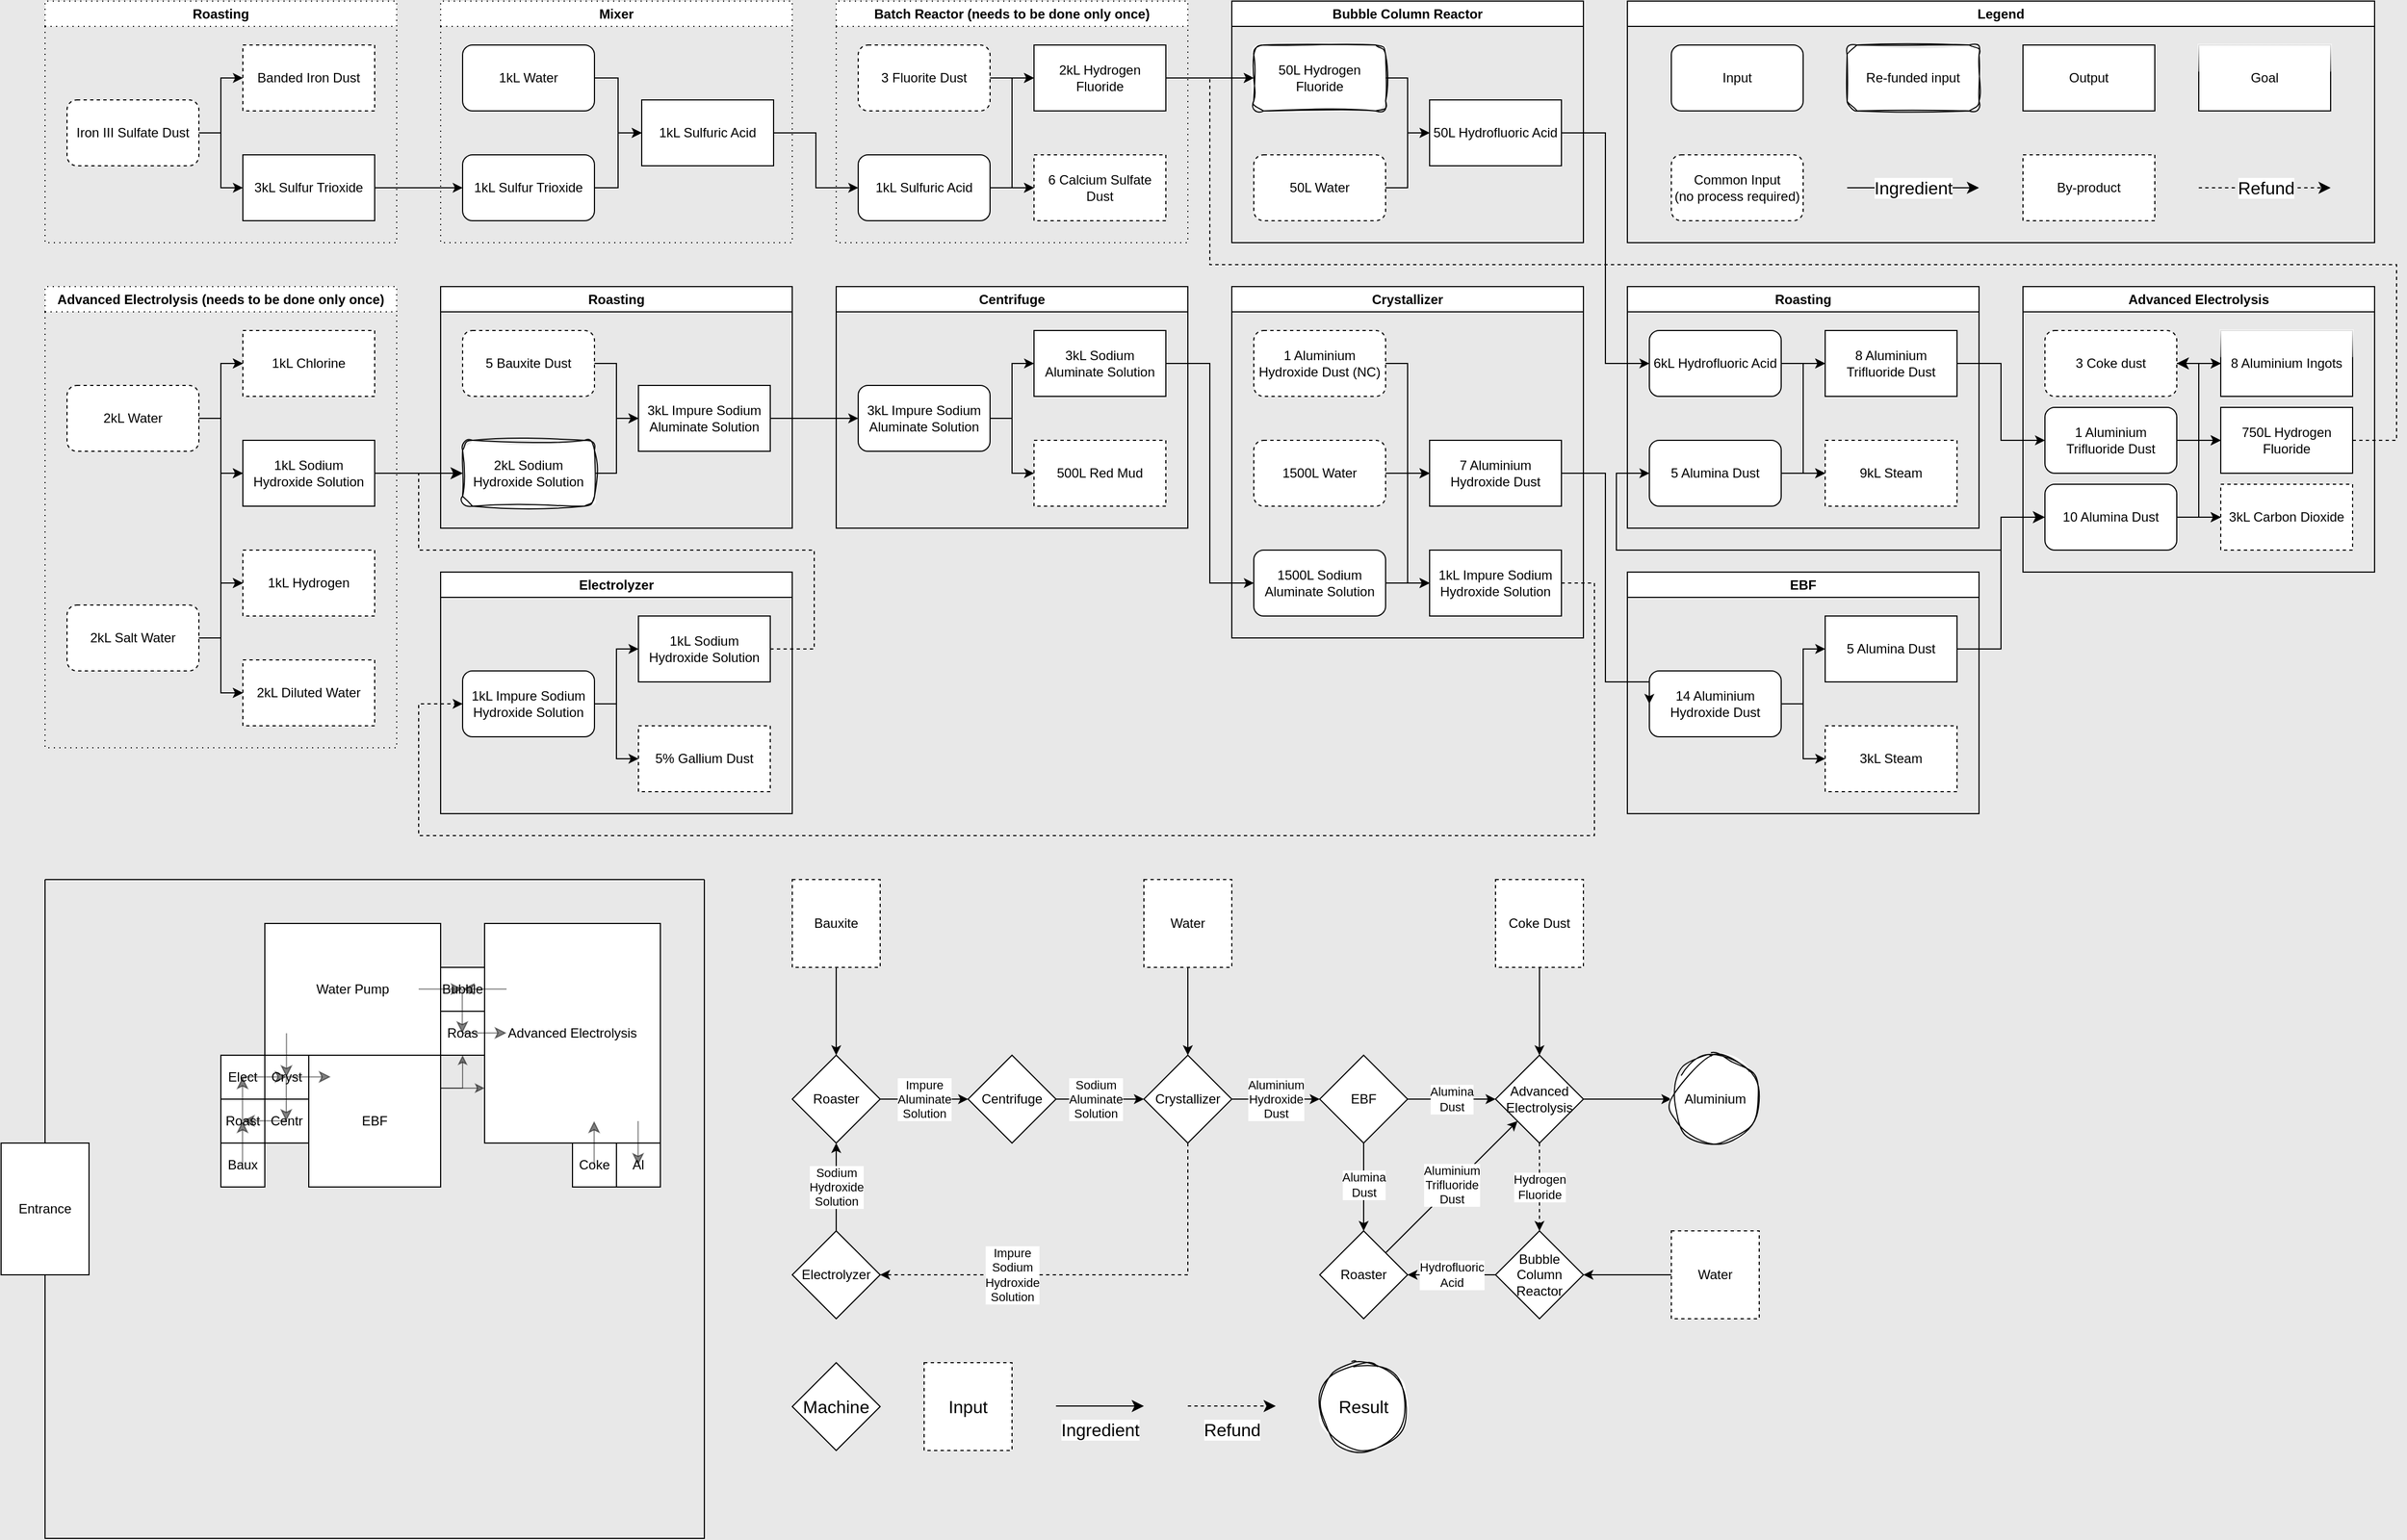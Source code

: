 <mxfile version="23.1.4" type="github">
  <diagram name="Page-1" id="nO2oDIxmOd1Un-5BvMMm">
    <mxGraphModel dx="3088" dy="2007" grid="1" gridSize="10" guides="1" tooltips="1" connect="1" arrows="1" fold="1" page="1" pageScale="1" pageWidth="827" pageHeight="1169" background="#E8E8E8" math="0" shadow="0">
      <root>
        <mxCell id="0" />
        <mxCell id="1" parent="0" />
        <mxCell id="Zlbz_0LO8d7bkOxlH6dM-13" style="edgeStyle=orthogonalEdgeStyle;rounded=0;orthogonalLoop=1;jettySize=auto;html=1;exitX=1;exitY=0.5;exitDx=0;exitDy=0;entryX=0;entryY=0.5;entryDx=0;entryDy=0;" parent="1" source="Zlbz_0LO8d7bkOxlH6dM-8" target="Zlbz_0LO8d7bkOxlH6dM-4" edge="1">
          <mxGeometry relative="1" as="geometry" />
        </mxCell>
        <mxCell id="Zlbz_0LO8d7bkOxlH6dM-19" value="Roasting" style="swimlane;whiteSpace=wrap;html=1;" parent="1" vertex="1">
          <mxGeometry y="-60" width="320" height="220" as="geometry" />
        </mxCell>
        <mxCell id="Zlbz_0LO8d7bkOxlH6dM-91" style="edgeStyle=orthogonalEdgeStyle;rounded=0;orthogonalLoop=1;jettySize=auto;html=1;exitX=1;exitY=0.5;exitDx=0;exitDy=0;entryX=0;entryY=0.5;entryDx=0;entryDy=0;" parent="Zlbz_0LO8d7bkOxlH6dM-19" source="Zlbz_0LO8d7bkOxlH6dM-6" target="Zlbz_0LO8d7bkOxlH6dM-88" edge="1">
          <mxGeometry relative="1" as="geometry" />
        </mxCell>
        <mxCell id="Zlbz_0LO8d7bkOxlH6dM-6" value="5 Alumina Dust" style="rounded=1;whiteSpace=wrap;html=1;" parent="Zlbz_0LO8d7bkOxlH6dM-19" vertex="1">
          <mxGeometry x="20" y="140" width="120" height="60" as="geometry" />
        </mxCell>
        <mxCell id="Zlbz_0LO8d7bkOxlH6dM-89" style="edgeStyle=orthogonalEdgeStyle;rounded=0;orthogonalLoop=1;jettySize=auto;html=1;exitX=1;exitY=0.5;exitDx=0;exitDy=0;entryX=0;entryY=0.5;entryDx=0;entryDy=0;" parent="Zlbz_0LO8d7bkOxlH6dM-19" source="Zlbz_0LO8d7bkOxlH6dM-7" target="Zlbz_0LO8d7bkOxlH6dM-88" edge="1">
          <mxGeometry relative="1" as="geometry" />
        </mxCell>
        <mxCell id="Zlbz_0LO8d7bkOxlH6dM-7" value="6kL Hydrofluoric Acid" style="rounded=1;whiteSpace=wrap;html=1;" parent="Zlbz_0LO8d7bkOxlH6dM-19" vertex="1">
          <mxGeometry x="20" y="40" width="120" height="60" as="geometry" />
        </mxCell>
        <mxCell id="Zlbz_0LO8d7bkOxlH6dM-8" value="8 Aluminium Trifluoride Dust" style="rounded=0;whiteSpace=wrap;html=1;" parent="Zlbz_0LO8d7bkOxlH6dM-19" vertex="1">
          <mxGeometry x="180" y="40" width="120" height="60" as="geometry" />
        </mxCell>
        <mxCell id="Zlbz_0LO8d7bkOxlH6dM-10" style="edgeStyle=orthogonalEdgeStyle;rounded=0;orthogonalLoop=1;jettySize=auto;html=1;exitX=1;exitY=0.5;exitDx=0;exitDy=0;entryX=0;entryY=0.5;entryDx=0;entryDy=0;" parent="Zlbz_0LO8d7bkOxlH6dM-19" source="Zlbz_0LO8d7bkOxlH6dM-7" target="Zlbz_0LO8d7bkOxlH6dM-8" edge="1">
          <mxGeometry relative="1" as="geometry" />
        </mxCell>
        <mxCell id="Zlbz_0LO8d7bkOxlH6dM-11" style="edgeStyle=orthogonalEdgeStyle;rounded=0;orthogonalLoop=1;jettySize=auto;html=1;exitX=1;exitY=0.5;exitDx=0;exitDy=0;entryX=0;entryY=0.5;entryDx=0;entryDy=0;" parent="Zlbz_0LO8d7bkOxlH6dM-19" source="Zlbz_0LO8d7bkOxlH6dM-6" target="Zlbz_0LO8d7bkOxlH6dM-8" edge="1">
          <mxGeometry relative="1" as="geometry" />
        </mxCell>
        <mxCell id="Zlbz_0LO8d7bkOxlH6dM-88" value="9kL Steam" style="rounded=0;whiteSpace=wrap;html=1;dashed=1;" parent="Zlbz_0LO8d7bkOxlH6dM-19" vertex="1">
          <mxGeometry x="180" y="140" width="120" height="60" as="geometry" />
        </mxCell>
        <mxCell id="Zlbz_0LO8d7bkOxlH6dM-20" value="Advanced Electrolysis" style="swimlane;whiteSpace=wrap;html=1;" parent="1" vertex="1">
          <mxGeometry x="360" y="-60" width="320" height="260" as="geometry" />
        </mxCell>
        <mxCell id="Zlbz_0LO8d7bkOxlH6dM-95" style="edgeStyle=orthogonalEdgeStyle;rounded=0;orthogonalLoop=1;jettySize=auto;html=1;exitX=1;exitY=0.5;exitDx=0;exitDy=0;entryX=0;entryY=0.5;entryDx=0;entryDy=0;" parent="Zlbz_0LO8d7bkOxlH6dM-20" source="Zlbz_0LO8d7bkOxlH6dM-3" target="Zlbz_0LO8d7bkOxlH6dM-93" edge="1">
          <mxGeometry relative="1" as="geometry" />
        </mxCell>
        <mxCell id="Zlbz_0LO8d7bkOxlH6dM-96" style="edgeStyle=orthogonalEdgeStyle;rounded=0;orthogonalLoop=1;jettySize=auto;html=1;exitX=1;exitY=0.5;exitDx=0;exitDy=0;entryX=0;entryY=0.5;entryDx=0;entryDy=0;" parent="Zlbz_0LO8d7bkOxlH6dM-20" source="Zlbz_0LO8d7bkOxlH6dM-3" target="Zlbz_0LO8d7bkOxlH6dM-94" edge="1">
          <mxGeometry relative="1" as="geometry" />
        </mxCell>
        <mxCell id="Zlbz_0LO8d7bkOxlH6dM-3" value="3 Coke dust" style="rounded=1;whiteSpace=wrap;html=1;dashed=1;" parent="Zlbz_0LO8d7bkOxlH6dM-20" vertex="1">
          <mxGeometry x="20" y="40" width="120" height="60" as="geometry" />
        </mxCell>
        <mxCell id="Zlbz_0LO8d7bkOxlH6dM-97" style="edgeStyle=orthogonalEdgeStyle;rounded=0;orthogonalLoop=1;jettySize=auto;html=1;exitX=1;exitY=0.5;exitDx=0;exitDy=0;entryX=0;entryY=0.5;entryDx=0;entryDy=0;" parent="Zlbz_0LO8d7bkOxlH6dM-20" source="Zlbz_0LO8d7bkOxlH6dM-4" target="Zlbz_0LO8d7bkOxlH6dM-93" edge="1">
          <mxGeometry relative="1" as="geometry" />
        </mxCell>
        <mxCell id="Zlbz_0LO8d7bkOxlH6dM-98" style="edgeStyle=orthogonalEdgeStyle;rounded=0;orthogonalLoop=1;jettySize=auto;html=1;exitX=1;exitY=0.5;exitDx=0;exitDy=0;entryX=0;entryY=0.5;entryDx=0;entryDy=0;" parent="Zlbz_0LO8d7bkOxlH6dM-20" source="Zlbz_0LO8d7bkOxlH6dM-4" target="Zlbz_0LO8d7bkOxlH6dM-94" edge="1">
          <mxGeometry relative="1" as="geometry" />
        </mxCell>
        <mxCell id="Zlbz_0LO8d7bkOxlH6dM-4" value="1 Aluminium Trifluoride Dust" style="rounded=1;whiteSpace=wrap;html=1;" parent="Zlbz_0LO8d7bkOxlH6dM-20" vertex="1">
          <mxGeometry x="20" y="110" width="120" height="60" as="geometry" />
        </mxCell>
        <mxCell id="Zlbz_0LO8d7bkOxlH6dM-99" style="edgeStyle=orthogonalEdgeStyle;rounded=0;orthogonalLoop=1;jettySize=auto;html=1;exitX=1;exitY=0.5;exitDx=0;exitDy=0;entryX=0;entryY=0.5;entryDx=0;entryDy=0;" parent="Zlbz_0LO8d7bkOxlH6dM-20" source="Zlbz_0LO8d7bkOxlH6dM-5" target="Zlbz_0LO8d7bkOxlH6dM-93" edge="1">
          <mxGeometry relative="1" as="geometry" />
        </mxCell>
        <mxCell id="Zlbz_0LO8d7bkOxlH6dM-100" style="edgeStyle=orthogonalEdgeStyle;rounded=0;orthogonalLoop=1;jettySize=auto;html=1;exitX=1;exitY=0.5;exitDx=0;exitDy=0;entryX=0;entryY=0.5;entryDx=0;entryDy=0;" parent="Zlbz_0LO8d7bkOxlH6dM-20" source="Zlbz_0LO8d7bkOxlH6dM-5" target="Zlbz_0LO8d7bkOxlH6dM-94" edge="1">
          <mxGeometry relative="1" as="geometry" />
        </mxCell>
        <mxCell id="Zlbz_0LO8d7bkOxlH6dM-5" value="10 Alumina Dust" style="rounded=1;whiteSpace=wrap;html=1;" parent="Zlbz_0LO8d7bkOxlH6dM-20" vertex="1">
          <mxGeometry x="20" y="180" width="120" height="60" as="geometry" />
        </mxCell>
        <mxCell id="Ou3ePZz4okydDDDF1puV-29" style="edgeStyle=none;curved=1;rounded=0;orthogonalLoop=1;jettySize=auto;html=1;fontSize=12;startSize=8;endSize=8;" parent="Zlbz_0LO8d7bkOxlH6dM-20" source="Zlbz_0LO8d7bkOxlH6dM-1" target="Zlbz_0LO8d7bkOxlH6dM-3" edge="1">
          <mxGeometry relative="1" as="geometry" />
        </mxCell>
        <mxCell id="Zlbz_0LO8d7bkOxlH6dM-1" value="8 Aluminium Ingots" style="rounded=0;whiteSpace=wrap;html=1;glass=1;" parent="Zlbz_0LO8d7bkOxlH6dM-20" vertex="1">
          <mxGeometry x="180" y="40" width="120" height="60" as="geometry" />
        </mxCell>
        <mxCell id="Zlbz_0LO8d7bkOxlH6dM-14" style="edgeStyle=orthogonalEdgeStyle;rounded=0;orthogonalLoop=1;jettySize=auto;html=1;exitX=1;exitY=0.5;exitDx=0;exitDy=0;entryX=0;entryY=0.5;entryDx=0;entryDy=0;" parent="Zlbz_0LO8d7bkOxlH6dM-20" source="Zlbz_0LO8d7bkOxlH6dM-4" target="Zlbz_0LO8d7bkOxlH6dM-1" edge="1">
          <mxGeometry relative="1" as="geometry" />
        </mxCell>
        <mxCell id="Zlbz_0LO8d7bkOxlH6dM-15" style="edgeStyle=orthogonalEdgeStyle;rounded=0;orthogonalLoop=1;jettySize=auto;html=1;exitX=1;exitY=0.5;exitDx=0;exitDy=0;entryX=0;entryY=0.5;entryDx=0;entryDy=0;" parent="Zlbz_0LO8d7bkOxlH6dM-20" source="Zlbz_0LO8d7bkOxlH6dM-3" target="Zlbz_0LO8d7bkOxlH6dM-1" edge="1">
          <mxGeometry relative="1" as="geometry" />
        </mxCell>
        <mxCell id="Zlbz_0LO8d7bkOxlH6dM-17" style="edgeStyle=orthogonalEdgeStyle;rounded=0;orthogonalLoop=1;jettySize=auto;html=1;exitX=1;exitY=0.5;exitDx=0;exitDy=0;entryX=0;entryY=0.5;entryDx=0;entryDy=0;" parent="Zlbz_0LO8d7bkOxlH6dM-20" source="Zlbz_0LO8d7bkOxlH6dM-5" target="Zlbz_0LO8d7bkOxlH6dM-1" edge="1">
          <mxGeometry relative="1" as="geometry" />
        </mxCell>
        <mxCell id="Zlbz_0LO8d7bkOxlH6dM-93" value="750L Hydrogen Fluoride" style="rounded=0;whiteSpace=wrap;html=1;" parent="Zlbz_0LO8d7bkOxlH6dM-20" vertex="1">
          <mxGeometry x="180" y="110" width="120" height="60" as="geometry" />
        </mxCell>
        <mxCell id="Zlbz_0LO8d7bkOxlH6dM-94" value="3kL Carbon Dioxide" style="rounded=0;whiteSpace=wrap;html=1;dashed=1;" parent="Zlbz_0LO8d7bkOxlH6dM-20" vertex="1">
          <mxGeometry x="180" y="180" width="120" height="60" as="geometry" />
        </mxCell>
        <mxCell id="Zlbz_0LO8d7bkOxlH6dM-21" value="EBF" style="swimlane;whiteSpace=wrap;html=1;" parent="1" vertex="1">
          <mxGeometry y="200" width="320" height="220" as="geometry" />
        </mxCell>
        <mxCell id="Zlbz_0LO8d7bkOxlH6dM-27" style="edgeStyle=orthogonalEdgeStyle;rounded=0;orthogonalLoop=1;jettySize=auto;html=1;exitX=1;exitY=0.5;exitDx=0;exitDy=0;entryX=0;entryY=0.5;entryDx=0;entryDy=0;" parent="Zlbz_0LO8d7bkOxlH6dM-21" source="Zlbz_0LO8d7bkOxlH6dM-23" target="Zlbz_0LO8d7bkOxlH6dM-26" edge="1">
          <mxGeometry relative="1" as="geometry" />
        </mxCell>
        <mxCell id="Zlbz_0LO8d7bkOxlH6dM-87" style="edgeStyle=orthogonalEdgeStyle;rounded=0;orthogonalLoop=1;jettySize=auto;html=1;exitX=1;exitY=0.5;exitDx=0;exitDy=0;entryX=0;entryY=0.5;entryDx=0;entryDy=0;" parent="Zlbz_0LO8d7bkOxlH6dM-21" source="Zlbz_0LO8d7bkOxlH6dM-23" target="Zlbz_0LO8d7bkOxlH6dM-86" edge="1">
          <mxGeometry relative="1" as="geometry" />
        </mxCell>
        <mxCell id="Zlbz_0LO8d7bkOxlH6dM-23" value="14 Aluminium Hydroxide Dust" style="rounded=1;whiteSpace=wrap;html=1;" parent="Zlbz_0LO8d7bkOxlH6dM-21" vertex="1">
          <mxGeometry x="20" y="90" width="120" height="60" as="geometry" />
        </mxCell>
        <mxCell id="Zlbz_0LO8d7bkOxlH6dM-26" value="5 Alumina Dust" style="rounded=0;whiteSpace=wrap;html=1;" parent="Zlbz_0LO8d7bkOxlH6dM-21" vertex="1">
          <mxGeometry x="180" y="40" width="120" height="60" as="geometry" />
        </mxCell>
        <mxCell id="Zlbz_0LO8d7bkOxlH6dM-86" value="3kL Steam" style="rounded=0;whiteSpace=wrap;html=1;dashed=1;" parent="Zlbz_0LO8d7bkOxlH6dM-21" vertex="1">
          <mxGeometry x="180" y="140" width="120" height="60" as="geometry" />
        </mxCell>
        <mxCell id="Zlbz_0LO8d7bkOxlH6dM-31" value="Crystallizer" style="swimlane;whiteSpace=wrap;html=1;" parent="1" vertex="1">
          <mxGeometry x="-360" y="-60" width="320" height="320" as="geometry" />
        </mxCell>
        <mxCell id="Zlbz_0LO8d7bkOxlH6dM-32" value="7 Aluminium Hydroxide Dust" style="rounded=0;whiteSpace=wrap;html=1;" parent="Zlbz_0LO8d7bkOxlH6dM-31" vertex="1">
          <mxGeometry x="180" y="140" width="120" height="60" as="geometry" />
        </mxCell>
        <mxCell id="Zlbz_0LO8d7bkOxlH6dM-39" style="edgeStyle=orthogonalEdgeStyle;rounded=0;orthogonalLoop=1;jettySize=auto;html=1;exitX=1;exitY=0.5;exitDx=0;exitDy=0;entryX=0;entryY=0.5;entryDx=0;entryDy=0;" parent="Zlbz_0LO8d7bkOxlH6dM-31" source="Zlbz_0LO8d7bkOxlH6dM-33" target="Zlbz_0LO8d7bkOxlH6dM-32" edge="1">
          <mxGeometry relative="1" as="geometry" />
        </mxCell>
        <mxCell id="Zlbz_0LO8d7bkOxlH6dM-56" style="edgeStyle=orthogonalEdgeStyle;rounded=0;orthogonalLoop=1;jettySize=auto;html=1;exitX=1;exitY=0.5;exitDx=0;exitDy=0;entryX=0;entryY=0.5;entryDx=0;entryDy=0;" parent="Zlbz_0LO8d7bkOxlH6dM-31" source="Zlbz_0LO8d7bkOxlH6dM-33" target="Zlbz_0LO8d7bkOxlH6dM-53" edge="1">
          <mxGeometry relative="1" as="geometry" />
        </mxCell>
        <mxCell id="Zlbz_0LO8d7bkOxlH6dM-33" value="1 Aluminium Hydroxide Dust (NC)" style="rounded=1;whiteSpace=wrap;html=1;dashed=1;" parent="Zlbz_0LO8d7bkOxlH6dM-31" vertex="1">
          <mxGeometry x="20" y="40" width="120" height="60" as="geometry" />
        </mxCell>
        <mxCell id="Zlbz_0LO8d7bkOxlH6dM-36" style="edgeStyle=orthogonalEdgeStyle;rounded=0;orthogonalLoop=1;jettySize=auto;html=1;exitX=1;exitY=0.5;exitDx=0;exitDy=0;entryX=0;entryY=0.5;entryDx=0;entryDy=0;" parent="Zlbz_0LO8d7bkOxlH6dM-31" source="Zlbz_0LO8d7bkOxlH6dM-34" target="Zlbz_0LO8d7bkOxlH6dM-32" edge="1">
          <mxGeometry relative="1" as="geometry" />
        </mxCell>
        <mxCell id="Zlbz_0LO8d7bkOxlH6dM-55" style="edgeStyle=orthogonalEdgeStyle;rounded=0;orthogonalLoop=1;jettySize=auto;html=1;exitX=1;exitY=0.5;exitDx=0;exitDy=0;entryX=0;entryY=0.5;entryDx=0;entryDy=0;" parent="Zlbz_0LO8d7bkOxlH6dM-31" source="Zlbz_0LO8d7bkOxlH6dM-34" target="Zlbz_0LO8d7bkOxlH6dM-53" edge="1">
          <mxGeometry relative="1" as="geometry" />
        </mxCell>
        <mxCell id="Zlbz_0LO8d7bkOxlH6dM-34" value="1500L Water" style="rounded=1;whiteSpace=wrap;html=1;dashed=1;" parent="Zlbz_0LO8d7bkOxlH6dM-31" vertex="1">
          <mxGeometry x="20" y="140" width="120" height="60" as="geometry" />
        </mxCell>
        <mxCell id="Zlbz_0LO8d7bkOxlH6dM-38" style="edgeStyle=orthogonalEdgeStyle;rounded=0;orthogonalLoop=1;jettySize=auto;html=1;exitX=1;exitY=0.5;exitDx=0;exitDy=0;entryX=0;entryY=0.5;entryDx=0;entryDy=0;" parent="Zlbz_0LO8d7bkOxlH6dM-31" source="Zlbz_0LO8d7bkOxlH6dM-35" target="Zlbz_0LO8d7bkOxlH6dM-32" edge="1">
          <mxGeometry relative="1" as="geometry" />
        </mxCell>
        <mxCell id="Zlbz_0LO8d7bkOxlH6dM-54" style="edgeStyle=orthogonalEdgeStyle;rounded=0;orthogonalLoop=1;jettySize=auto;html=1;exitX=1;exitY=0.5;exitDx=0;exitDy=0;entryX=0;entryY=0.5;entryDx=0;entryDy=0;" parent="Zlbz_0LO8d7bkOxlH6dM-31" source="Zlbz_0LO8d7bkOxlH6dM-35" target="Zlbz_0LO8d7bkOxlH6dM-53" edge="1">
          <mxGeometry relative="1" as="geometry" />
        </mxCell>
        <mxCell id="Zlbz_0LO8d7bkOxlH6dM-35" value="1500L Sodium Aluminate Solution" style="rounded=1;whiteSpace=wrap;html=1;" parent="Zlbz_0LO8d7bkOxlH6dM-31" vertex="1">
          <mxGeometry x="20" y="240" width="120" height="60" as="geometry" />
        </mxCell>
        <mxCell id="Zlbz_0LO8d7bkOxlH6dM-53" value="1kL Impure Sodium Hydroxide Solution" style="rounded=0;whiteSpace=wrap;html=1;" parent="Zlbz_0LO8d7bkOxlH6dM-31" vertex="1">
          <mxGeometry x="180" y="240" width="120" height="60" as="geometry" />
        </mxCell>
        <mxCell id="Zlbz_0LO8d7bkOxlH6dM-40" style="edgeStyle=orthogonalEdgeStyle;rounded=0;orthogonalLoop=1;jettySize=auto;html=1;exitX=1;exitY=0.5;exitDx=0;exitDy=0;entryX=0;entryY=0.5;entryDx=0;entryDy=0;" parent="1" source="Zlbz_0LO8d7bkOxlH6dM-32" target="Zlbz_0LO8d7bkOxlH6dM-23" edge="1">
          <mxGeometry relative="1" as="geometry">
            <Array as="points">
              <mxPoint x="-20" y="110" />
              <mxPoint x="-20" y="300" />
              <mxPoint x="20" y="300" />
            </Array>
          </mxGeometry>
        </mxCell>
        <mxCell id="Zlbz_0LO8d7bkOxlH6dM-41" value="Centrifuge" style="swimlane;whiteSpace=wrap;html=1;" parent="1" vertex="1">
          <mxGeometry x="-720" y="-60" width="320" height="220" as="geometry" />
        </mxCell>
        <mxCell id="Zlbz_0LO8d7bkOxlH6dM-83" style="edgeStyle=orthogonalEdgeStyle;rounded=0;orthogonalLoop=1;jettySize=auto;html=1;exitX=1;exitY=0.5;exitDx=0;exitDy=0;" parent="Zlbz_0LO8d7bkOxlH6dM-41" source="Zlbz_0LO8d7bkOxlH6dM-42" target="Zlbz_0LO8d7bkOxlH6dM-44" edge="1">
          <mxGeometry relative="1" as="geometry" />
        </mxCell>
        <mxCell id="Zlbz_0LO8d7bkOxlH6dM-85" style="edgeStyle=orthogonalEdgeStyle;rounded=0;orthogonalLoop=1;jettySize=auto;html=1;exitX=1;exitY=0.5;exitDx=0;exitDy=0;entryX=0;entryY=0.5;entryDx=0;entryDy=0;" parent="Zlbz_0LO8d7bkOxlH6dM-41" source="Zlbz_0LO8d7bkOxlH6dM-42" target="Zlbz_0LO8d7bkOxlH6dM-84" edge="1">
          <mxGeometry relative="1" as="geometry" />
        </mxCell>
        <mxCell id="Zlbz_0LO8d7bkOxlH6dM-42" value="3kL Impure Sodium Aluminate Solution" style="rounded=1;whiteSpace=wrap;html=1;" parent="Zlbz_0LO8d7bkOxlH6dM-41" vertex="1">
          <mxGeometry x="20" y="90" width="120" height="60" as="geometry" />
        </mxCell>
        <mxCell id="Zlbz_0LO8d7bkOxlH6dM-44" value="3kL Sodium Aluminate Solution" style="rounded=0;whiteSpace=wrap;html=1;" parent="Zlbz_0LO8d7bkOxlH6dM-41" vertex="1">
          <mxGeometry x="180" y="40" width="120" height="60" as="geometry" />
        </mxCell>
        <mxCell id="Zlbz_0LO8d7bkOxlH6dM-84" value="500L Red Mud" style="rounded=0;whiteSpace=wrap;html=1;dashed=1;" parent="Zlbz_0LO8d7bkOxlH6dM-41" vertex="1">
          <mxGeometry x="180" y="140" width="120" height="60" as="geometry" />
        </mxCell>
        <mxCell id="Zlbz_0LO8d7bkOxlH6dM-45" style="edgeStyle=orthogonalEdgeStyle;rounded=0;orthogonalLoop=1;jettySize=auto;html=1;exitX=1;exitY=0.5;exitDx=0;exitDy=0;entryX=0;entryY=0.5;entryDx=0;entryDy=0;" parent="1" source="Zlbz_0LO8d7bkOxlH6dM-44" target="Zlbz_0LO8d7bkOxlH6dM-35" edge="1">
          <mxGeometry relative="1" as="geometry" />
        </mxCell>
        <mxCell id="Zlbz_0LO8d7bkOxlH6dM-46" value="Roasting" style="swimlane;whiteSpace=wrap;html=1;" parent="1" vertex="1">
          <mxGeometry x="-1080" y="-60" width="320" height="220" as="geometry" />
        </mxCell>
        <mxCell id="Zlbz_0LO8d7bkOxlH6dM-47" value="3kL Impure Sodium Aluminate Solution" style="rounded=0;whiteSpace=wrap;html=1;" parent="Zlbz_0LO8d7bkOxlH6dM-46" vertex="1">
          <mxGeometry x="180" y="90" width="120" height="60" as="geometry" />
        </mxCell>
        <mxCell id="Zlbz_0LO8d7bkOxlH6dM-52" style="edgeStyle=orthogonalEdgeStyle;rounded=0;orthogonalLoop=1;jettySize=auto;html=1;exitX=1;exitY=0.5;exitDx=0;exitDy=0;" parent="Zlbz_0LO8d7bkOxlH6dM-46" source="Zlbz_0LO8d7bkOxlH6dM-49" target="Zlbz_0LO8d7bkOxlH6dM-47" edge="1">
          <mxGeometry relative="1" as="geometry" />
        </mxCell>
        <mxCell id="Zlbz_0LO8d7bkOxlH6dM-49" value="5 Bauxite Dust" style="rounded=1;whiteSpace=wrap;html=1;dashed=1;" parent="Zlbz_0LO8d7bkOxlH6dM-46" vertex="1">
          <mxGeometry x="20" y="40" width="120" height="60" as="geometry" />
        </mxCell>
        <mxCell id="Zlbz_0LO8d7bkOxlH6dM-51" style="edgeStyle=orthogonalEdgeStyle;rounded=0;orthogonalLoop=1;jettySize=auto;html=1;exitX=1;exitY=0.5;exitDx=0;exitDy=0;" parent="Zlbz_0LO8d7bkOxlH6dM-46" source="Zlbz_0LO8d7bkOxlH6dM-50" target="Zlbz_0LO8d7bkOxlH6dM-47" edge="1">
          <mxGeometry relative="1" as="geometry" />
        </mxCell>
        <mxCell id="Zlbz_0LO8d7bkOxlH6dM-50" value="2kL Sodium Hydroxide Solution" style="rounded=1;whiteSpace=wrap;html=1;sketch=1;curveFitting=1;jiggle=2;" parent="Zlbz_0LO8d7bkOxlH6dM-46" vertex="1">
          <mxGeometry x="20" y="140" width="120" height="60" as="geometry" />
        </mxCell>
        <mxCell id="Zlbz_0LO8d7bkOxlH6dM-48" style="edgeStyle=orthogonalEdgeStyle;rounded=0;orthogonalLoop=1;jettySize=auto;html=1;exitX=1;exitY=0.5;exitDx=0;exitDy=0;" parent="1" source="Zlbz_0LO8d7bkOxlH6dM-47" target="Zlbz_0LO8d7bkOxlH6dM-42" edge="1">
          <mxGeometry relative="1" as="geometry" />
        </mxCell>
        <mxCell id="Zlbz_0LO8d7bkOxlH6dM-57" value="Advanced Electrolysis (needs to be done only once)" style="swimlane;whiteSpace=wrap;html=1;dashed=1;dashPattern=1 4;" parent="1" vertex="1">
          <mxGeometry x="-1440" y="-60" width="320" height="420" as="geometry" />
        </mxCell>
        <mxCell id="Zlbz_0LO8d7bkOxlH6dM-74" style="edgeStyle=orthogonalEdgeStyle;rounded=0;orthogonalLoop=1;jettySize=auto;html=1;exitX=1;exitY=0.5;exitDx=0;exitDy=0;" parent="Zlbz_0LO8d7bkOxlH6dM-57" source="Zlbz_0LO8d7bkOxlH6dM-64" target="Zlbz_0LO8d7bkOxlH6dM-68" edge="1">
          <mxGeometry relative="1" as="geometry" />
        </mxCell>
        <mxCell id="Zlbz_0LO8d7bkOxlH6dM-75" style="edgeStyle=orthogonalEdgeStyle;rounded=0;orthogonalLoop=1;jettySize=auto;html=1;exitX=1;exitY=0.5;exitDx=0;exitDy=0;entryX=0;entryY=0.5;entryDx=0;entryDy=0;" parent="Zlbz_0LO8d7bkOxlH6dM-57" source="Zlbz_0LO8d7bkOxlH6dM-64" target="Zlbz_0LO8d7bkOxlH6dM-66" edge="1">
          <mxGeometry relative="1" as="geometry" />
        </mxCell>
        <mxCell id="Zlbz_0LO8d7bkOxlH6dM-76" style="edgeStyle=orthogonalEdgeStyle;rounded=0;orthogonalLoop=1;jettySize=auto;html=1;exitX=1;exitY=0.5;exitDx=0;exitDy=0;entryX=0;entryY=0.5;entryDx=0;entryDy=0;" parent="Zlbz_0LO8d7bkOxlH6dM-57" source="Zlbz_0LO8d7bkOxlH6dM-64" target="Zlbz_0LO8d7bkOxlH6dM-67" edge="1">
          <mxGeometry relative="1" as="geometry" />
        </mxCell>
        <mxCell id="Zlbz_0LO8d7bkOxlH6dM-78" style="edgeStyle=orthogonalEdgeStyle;rounded=0;orthogonalLoop=1;jettySize=auto;html=1;exitX=1;exitY=0.5;exitDx=0;exitDy=0;entryX=0;entryY=0.5;entryDx=0;entryDy=0;" parent="Zlbz_0LO8d7bkOxlH6dM-57" source="Zlbz_0LO8d7bkOxlH6dM-64" target="Zlbz_0LO8d7bkOxlH6dM-69" edge="1">
          <mxGeometry relative="1" as="geometry" />
        </mxCell>
        <mxCell id="Zlbz_0LO8d7bkOxlH6dM-64" value="2kL Water" style="rounded=1;whiteSpace=wrap;html=1;dashed=1;" parent="Zlbz_0LO8d7bkOxlH6dM-57" vertex="1">
          <mxGeometry x="20" y="90" width="120" height="60" as="geometry" />
        </mxCell>
        <mxCell id="Zlbz_0LO8d7bkOxlH6dM-79" style="edgeStyle=orthogonalEdgeStyle;rounded=0;orthogonalLoop=1;jettySize=auto;html=1;exitX=1;exitY=0.5;exitDx=0;exitDy=0;entryX=0;entryY=0.5;entryDx=0;entryDy=0;" parent="Zlbz_0LO8d7bkOxlH6dM-57" source="Zlbz_0LO8d7bkOxlH6dM-65" target="Zlbz_0LO8d7bkOxlH6dM-68" edge="1">
          <mxGeometry relative="1" as="geometry" />
        </mxCell>
        <mxCell id="Zlbz_0LO8d7bkOxlH6dM-80" style="edgeStyle=orthogonalEdgeStyle;rounded=0;orthogonalLoop=1;jettySize=auto;html=1;exitX=1;exitY=0.5;exitDx=0;exitDy=0;entryX=0;entryY=0.5;entryDx=0;entryDy=0;" parent="Zlbz_0LO8d7bkOxlH6dM-57" source="Zlbz_0LO8d7bkOxlH6dM-65" target="Zlbz_0LO8d7bkOxlH6dM-66" edge="1">
          <mxGeometry relative="1" as="geometry" />
        </mxCell>
        <mxCell id="Zlbz_0LO8d7bkOxlH6dM-81" style="edgeStyle=orthogonalEdgeStyle;rounded=0;orthogonalLoop=1;jettySize=auto;html=1;exitX=1;exitY=0.5;exitDx=0;exitDy=0;entryX=0;entryY=0.5;entryDx=0;entryDy=0;" parent="Zlbz_0LO8d7bkOxlH6dM-57" source="Zlbz_0LO8d7bkOxlH6dM-65" target="Zlbz_0LO8d7bkOxlH6dM-67" edge="1">
          <mxGeometry relative="1" as="geometry" />
        </mxCell>
        <mxCell id="Zlbz_0LO8d7bkOxlH6dM-82" style="edgeStyle=orthogonalEdgeStyle;rounded=0;orthogonalLoop=1;jettySize=auto;html=1;exitX=1;exitY=0.5;exitDx=0;exitDy=0;entryX=0;entryY=0.5;entryDx=0;entryDy=0;" parent="Zlbz_0LO8d7bkOxlH6dM-57" source="Zlbz_0LO8d7bkOxlH6dM-65" target="Zlbz_0LO8d7bkOxlH6dM-69" edge="1">
          <mxGeometry relative="1" as="geometry" />
        </mxCell>
        <mxCell id="Zlbz_0LO8d7bkOxlH6dM-65" value="2kL Salt Water" style="rounded=1;whiteSpace=wrap;html=1;dashed=1;" parent="Zlbz_0LO8d7bkOxlH6dM-57" vertex="1">
          <mxGeometry x="20" y="290" width="120" height="60" as="geometry" />
        </mxCell>
        <mxCell id="Zlbz_0LO8d7bkOxlH6dM-68" value="1kL Chlorine" style="rounded=0;whiteSpace=wrap;html=1;dashed=1;" parent="Zlbz_0LO8d7bkOxlH6dM-57" vertex="1">
          <mxGeometry x="180" y="40" width="120" height="60" as="geometry" />
        </mxCell>
        <mxCell id="Zlbz_0LO8d7bkOxlH6dM-66" value="2kL Diluted Water" style="rounded=0;whiteSpace=wrap;html=1;dashed=1;" parent="Zlbz_0LO8d7bkOxlH6dM-57" vertex="1">
          <mxGeometry x="180" y="340" width="120" height="60" as="geometry" />
        </mxCell>
        <mxCell id="Zlbz_0LO8d7bkOxlH6dM-67" value="1kL Hydrogen" style="rounded=0;whiteSpace=wrap;html=1;dashed=1;" parent="Zlbz_0LO8d7bkOxlH6dM-57" vertex="1">
          <mxGeometry x="180" y="240" width="120" height="60" as="geometry" />
        </mxCell>
        <mxCell id="Zlbz_0LO8d7bkOxlH6dM-69" value="1kL Sodium Hydroxide Solution" style="rounded=0;whiteSpace=wrap;html=1;" parent="Zlbz_0LO8d7bkOxlH6dM-57" vertex="1">
          <mxGeometry x="180" y="140" width="120" height="60" as="geometry" />
        </mxCell>
        <mxCell id="Zlbz_0LO8d7bkOxlH6dM-58" value="Electrolyzer" style="swimlane;whiteSpace=wrap;html=1;" parent="1" vertex="1">
          <mxGeometry x="-1080" y="200" width="320" height="220" as="geometry" />
        </mxCell>
        <mxCell id="Zlbz_0LO8d7bkOxlH6dM-61" style="edgeStyle=orthogonalEdgeStyle;rounded=0;orthogonalLoop=1;jettySize=auto;html=1;exitX=1;exitY=0.5;exitDx=0;exitDy=0;entryX=0;entryY=0.5;entryDx=0;entryDy=0;" parent="Zlbz_0LO8d7bkOxlH6dM-58" source="Zlbz_0LO8d7bkOxlH6dM-59" target="Zlbz_0LO8d7bkOxlH6dM-60" edge="1">
          <mxGeometry relative="1" as="geometry" />
        </mxCell>
        <mxCell id="Zlbz_0LO8d7bkOxlH6dM-72" style="edgeStyle=orthogonalEdgeStyle;rounded=0;orthogonalLoop=1;jettySize=auto;html=1;exitX=1;exitY=0.5;exitDx=0;exitDy=0;entryX=0;entryY=0.5;entryDx=0;entryDy=0;" parent="Zlbz_0LO8d7bkOxlH6dM-58" source="Zlbz_0LO8d7bkOxlH6dM-59" target="Zlbz_0LO8d7bkOxlH6dM-71" edge="1">
          <mxGeometry relative="1" as="geometry" />
        </mxCell>
        <mxCell id="Zlbz_0LO8d7bkOxlH6dM-59" value="1kL Impure Sodium Hydroxide Solution" style="rounded=1;whiteSpace=wrap;html=1;" parent="Zlbz_0LO8d7bkOxlH6dM-58" vertex="1">
          <mxGeometry x="20" y="90" width="120" height="60" as="geometry" />
        </mxCell>
        <mxCell id="Zlbz_0LO8d7bkOxlH6dM-60" value="1kL Sodium Hydroxide&amp;nbsp;Solution" style="rounded=0;whiteSpace=wrap;html=1;" parent="Zlbz_0LO8d7bkOxlH6dM-58" vertex="1">
          <mxGeometry x="180" y="40" width="120" height="60" as="geometry" />
        </mxCell>
        <mxCell id="Zlbz_0LO8d7bkOxlH6dM-71" value="5% Gallium Dust" style="rounded=0;whiteSpace=wrap;html=1;glass=0;shadow=0;dashed=1;" parent="Zlbz_0LO8d7bkOxlH6dM-58" vertex="1">
          <mxGeometry x="180" y="140" width="120" height="60" as="geometry" />
        </mxCell>
        <mxCell id="Zlbz_0LO8d7bkOxlH6dM-62" style="edgeStyle=orthogonalEdgeStyle;rounded=0;orthogonalLoop=1;jettySize=auto;html=1;exitX=1;exitY=0.5;exitDx=0;exitDy=0;entryX=0;entryY=0.5;entryDx=0;entryDy=0;dashed=1;" parent="1" source="Zlbz_0LO8d7bkOxlH6dM-60" target="Zlbz_0LO8d7bkOxlH6dM-50" edge="1">
          <mxGeometry relative="1" as="geometry">
            <Array as="points">
              <mxPoint x="-740" y="270" />
              <mxPoint x="-740" y="180" />
              <mxPoint x="-1100" y="180" />
              <mxPoint x="-1100" y="110" />
            </Array>
          </mxGeometry>
        </mxCell>
        <mxCell id="Zlbz_0LO8d7bkOxlH6dM-136" style="edgeStyle=orthogonalEdgeStyle;rounded=0;orthogonalLoop=1;jettySize=auto;html=1;exitX=1;exitY=0.5;exitDx=0;exitDy=0;entryX=0;entryY=0.5;entryDx=0;entryDy=0;" parent="1" source="Zlbz_0LO8d7bkOxlH6dM-102" target="Zlbz_0LO8d7bkOxlH6dM-7" edge="1">
          <mxGeometry relative="1" as="geometry" />
        </mxCell>
        <mxCell id="Zlbz_0LO8d7bkOxlH6dM-138" style="edgeStyle=orthogonalEdgeStyle;rounded=0;orthogonalLoop=1;jettySize=auto;html=1;exitX=1;exitY=0.5;exitDx=0;exitDy=0;entryX=0;entryY=0.5;entryDx=0;entryDy=0;dashed=1;" parent="1" source="Zlbz_0LO8d7bkOxlH6dM-93" target="Zlbz_0LO8d7bkOxlH6dM-104" edge="1">
          <mxGeometry relative="1" as="geometry">
            <Array as="points">
              <mxPoint x="700" y="80" />
              <mxPoint x="700" y="-80" />
              <mxPoint x="-380" y="-80" />
              <mxPoint x="-380" y="-250" />
            </Array>
          </mxGeometry>
        </mxCell>
        <mxCell id="Zlbz_0LO8d7bkOxlH6dM-140" style="edgeStyle=orthogonalEdgeStyle;rounded=0;orthogonalLoop=1;jettySize=auto;html=1;exitX=1;exitY=0.5;exitDx=0;exitDy=0;entryX=0;entryY=0.5;entryDx=0;entryDy=0;" parent="1" source="Zlbz_0LO8d7bkOxlH6dM-26" target="Zlbz_0LO8d7bkOxlH6dM-6" edge="1">
          <mxGeometry relative="1" as="geometry">
            <Array as="points">
              <mxPoint x="340" y="270" />
              <mxPoint x="340" y="180" />
              <mxPoint x="-10" y="180" />
              <mxPoint x="-10" y="110" />
            </Array>
          </mxGeometry>
        </mxCell>
        <mxCell id="Zlbz_0LO8d7bkOxlH6dM-142" style="edgeStyle=orthogonalEdgeStyle;rounded=0;orthogonalLoop=1;jettySize=auto;html=1;exitX=1;exitY=0.5;exitDx=0;exitDy=0;entryX=0;entryY=0.5;entryDx=0;entryDy=0;dashed=1;" parent="1" source="Zlbz_0LO8d7bkOxlH6dM-53" target="Zlbz_0LO8d7bkOxlH6dM-59" edge="1">
          <mxGeometry relative="1" as="geometry">
            <Array as="points">
              <mxPoint x="-30" y="210" />
              <mxPoint x="-30" y="440" />
              <mxPoint x="-1100" y="440" />
              <mxPoint x="-1100" y="320" />
            </Array>
          </mxGeometry>
        </mxCell>
        <mxCell id="YiSwjyePHI6B1h6Bo6Bv-3" value="Legend" style="swimlane;whiteSpace=wrap;html=1;glass=0;" parent="1" vertex="1">
          <mxGeometry y="-320" width="680" height="220" as="geometry" />
        </mxCell>
        <mxCell id="YiSwjyePHI6B1h6Bo6Bv-4" value="Input" style="rounded=1;whiteSpace=wrap;html=1;" parent="YiSwjyePHI6B1h6Bo6Bv-3" vertex="1">
          <mxGeometry x="40" y="40" width="120" height="60" as="geometry" />
        </mxCell>
        <mxCell id="YiSwjyePHI6B1h6Bo6Bv-5" value="Common Input&lt;br&gt;(no process required)" style="rounded=1;whiteSpace=wrap;html=1;dashed=1;" parent="YiSwjyePHI6B1h6Bo6Bv-3" vertex="1">
          <mxGeometry x="40" y="140" width="120" height="60" as="geometry" />
        </mxCell>
        <mxCell id="YiSwjyePHI6B1h6Bo6Bv-6" value="Output" style="rounded=0;whiteSpace=wrap;html=1;" parent="YiSwjyePHI6B1h6Bo6Bv-3" vertex="1">
          <mxGeometry x="360" y="40" width="120" height="60" as="geometry" />
        </mxCell>
        <mxCell id="YiSwjyePHI6B1h6Bo6Bv-7" value="By-product" style="rounded=0;whiteSpace=wrap;html=1;dashed=1;" parent="YiSwjyePHI6B1h6Bo6Bv-3" vertex="1">
          <mxGeometry x="360" y="140" width="120" height="60" as="geometry" />
        </mxCell>
        <mxCell id="YiSwjyePHI6B1h6Bo6Bv-8" value="Goal" style="rounded=0;whiteSpace=wrap;html=1;shadow=0;glass=1;" parent="YiSwjyePHI6B1h6Bo6Bv-3" vertex="1">
          <mxGeometry x="520" y="40" width="120" height="60" as="geometry" />
        </mxCell>
        <mxCell id="YiSwjyePHI6B1h6Bo6Bv-59" value="Re-funded input" style="rounded=1;whiteSpace=wrap;html=1;sketch=1;curveFitting=1;jiggle=2;" parent="YiSwjyePHI6B1h6Bo6Bv-3" vertex="1">
          <mxGeometry x="200" y="40" width="120" height="60" as="geometry" />
        </mxCell>
        <mxCell id="YiSwjyePHI6B1h6Bo6Bv-23" style="edgeStyle=orthogonalEdgeStyle;rounded=0;orthogonalLoop=1;jettySize=auto;html=1;exitX=0;exitY=0.5;exitDx=0;exitDy=0;entryX=1;entryY=0.5;entryDx=0;entryDy=0;" parent="1" source="YiSwjyePHI6B1h6Bo6Bv-9" target="YiSwjyePHI6B1h6Bo6Bv-13" edge="1">
          <mxGeometry relative="1" as="geometry" />
        </mxCell>
        <mxCell id="YiSwjyePHI6B1h6Bo6Bv-51" value="Hydrofluoric&lt;br&gt;Acid" style="edgeLabel;html=1;align=center;verticalAlign=middle;resizable=0;points=[];" parent="YiSwjyePHI6B1h6Bo6Bv-23" vertex="1" connectable="0">
          <mxGeometry x="-0.15" y="-1" relative="1" as="geometry">
            <mxPoint x="-6" y="1" as="offset" />
          </mxGeometry>
        </mxCell>
        <mxCell id="YiSwjyePHI6B1h6Bo6Bv-9" value="Bubble Column Reactor" style="rhombus;whiteSpace=wrap;html=1;" parent="1" vertex="1">
          <mxGeometry x="-120" y="800" width="80" height="80" as="geometry" />
        </mxCell>
        <mxCell id="YiSwjyePHI6B1h6Bo6Bv-18" style="edgeStyle=orthogonalEdgeStyle;rounded=0;orthogonalLoop=1;jettySize=auto;html=1;exitX=1;exitY=0.5;exitDx=0;exitDy=0;entryX=0;entryY=0.5;entryDx=0;entryDy=0;" parent="1" source="YiSwjyePHI6B1h6Bo6Bv-10" target="YiSwjyePHI6B1h6Bo6Bv-11" edge="1">
          <mxGeometry relative="1" as="geometry" />
        </mxCell>
        <mxCell id="YiSwjyePHI6B1h6Bo6Bv-43" value="Impure&lt;br&gt;Aluminate&lt;br&gt;Solution" style="edgeLabel;html=1;align=center;verticalAlign=middle;resizable=0;points=[];" parent="YiSwjyePHI6B1h6Bo6Bv-18" vertex="1" connectable="0">
          <mxGeometry x="-0.237" y="1" relative="1" as="geometry">
            <mxPoint x="9" y="1" as="offset" />
          </mxGeometry>
        </mxCell>
        <mxCell id="YiSwjyePHI6B1h6Bo6Bv-10" value="Roaster" style="rhombus;whiteSpace=wrap;html=1;" parent="1" vertex="1">
          <mxGeometry x="-760" y="640" width="80" height="80" as="geometry" />
        </mxCell>
        <mxCell id="YiSwjyePHI6B1h6Bo6Bv-19" style="edgeStyle=orthogonalEdgeStyle;rounded=0;orthogonalLoop=1;jettySize=auto;html=1;exitX=1;exitY=0.5;exitDx=0;exitDy=0;entryX=0;entryY=0.5;entryDx=0;entryDy=0;" parent="1" source="YiSwjyePHI6B1h6Bo6Bv-11" target="YiSwjyePHI6B1h6Bo6Bv-12" edge="1">
          <mxGeometry relative="1" as="geometry" />
        </mxCell>
        <mxCell id="YiSwjyePHI6B1h6Bo6Bv-44" value="Sodium&lt;br&gt;Aluminate&lt;br&gt;Solution" style="edgeLabel;html=1;align=center;verticalAlign=middle;resizable=0;points=[];" parent="YiSwjyePHI6B1h6Bo6Bv-19" vertex="1" connectable="0">
          <mxGeometry x="-0.1" y="7" relative="1" as="geometry">
            <mxPoint y="7" as="offset" />
          </mxGeometry>
        </mxCell>
        <mxCell id="YiSwjyePHI6B1h6Bo6Bv-11" value="Centrifuge" style="rhombus;whiteSpace=wrap;html=1;" parent="1" vertex="1">
          <mxGeometry x="-600" y="640" width="80" height="80" as="geometry" />
        </mxCell>
        <mxCell id="YiSwjyePHI6B1h6Bo6Bv-20" style="edgeStyle=orthogonalEdgeStyle;rounded=0;orthogonalLoop=1;jettySize=auto;html=1;exitX=1;exitY=0.5;exitDx=0;exitDy=0;entryX=0;entryY=0.5;entryDx=0;entryDy=0;" parent="1" source="YiSwjyePHI6B1h6Bo6Bv-12" target="YiSwjyePHI6B1h6Bo6Bv-14" edge="1">
          <mxGeometry relative="1" as="geometry" />
        </mxCell>
        <mxCell id="YiSwjyePHI6B1h6Bo6Bv-47" value="Aluminium&lt;br&gt;Hydroxide&lt;br&gt;Dust" style="edgeLabel;html=1;align=center;verticalAlign=middle;resizable=0;points=[];" parent="YiSwjyePHI6B1h6Bo6Bv-20" vertex="1" connectable="0">
          <mxGeometry x="-0.125" y="4" relative="1" as="geometry">
            <mxPoint x="5" y="4" as="offset" />
          </mxGeometry>
        </mxCell>
        <mxCell id="YiSwjyePHI6B1h6Bo6Bv-28" style="edgeStyle=orthogonalEdgeStyle;rounded=0;orthogonalLoop=1;jettySize=auto;html=1;exitX=0.5;exitY=1;exitDx=0;exitDy=0;entryX=1;entryY=0.5;entryDx=0;entryDy=0;dashed=1;" parent="1" source="YiSwjyePHI6B1h6Bo6Bv-12" target="YiSwjyePHI6B1h6Bo6Bv-16" edge="1">
          <mxGeometry relative="1" as="geometry" />
        </mxCell>
        <mxCell id="YiSwjyePHI6B1h6Bo6Bv-45" value="Impure&lt;br&gt;Sodium&lt;br&gt;Hydroxide&lt;br&gt;Solution" style="edgeLabel;html=1;align=center;verticalAlign=middle;resizable=0;points=[];" parent="YiSwjyePHI6B1h6Bo6Bv-28" vertex="1" connectable="0">
          <mxGeometry x="0.385" relative="1" as="geometry">
            <mxPoint x="-3" as="offset" />
          </mxGeometry>
        </mxCell>
        <mxCell id="YiSwjyePHI6B1h6Bo6Bv-12" value="Crystallizer" style="rhombus;whiteSpace=wrap;html=1;" parent="1" vertex="1">
          <mxGeometry x="-440" y="640" width="80" height="80" as="geometry" />
        </mxCell>
        <mxCell id="YiSwjyePHI6B1h6Bo6Bv-31" style="rounded=0;orthogonalLoop=1;jettySize=auto;html=1;exitX=1;exitY=0;exitDx=0;exitDy=0;" parent="1" source="YiSwjyePHI6B1h6Bo6Bv-13" target="YiSwjyePHI6B1h6Bo6Bv-15" edge="1">
          <mxGeometry relative="1" as="geometry" />
        </mxCell>
        <mxCell id="YiSwjyePHI6B1h6Bo6Bv-50" value="Aluminium&lt;br&gt;Trifluoride&lt;br&gt;Dust" style="edgeLabel;html=1;align=center;verticalAlign=middle;resizable=0;points=[];" parent="YiSwjyePHI6B1h6Bo6Bv-31" vertex="1" connectable="0">
          <mxGeometry x="-0.025" y="5" relative="1" as="geometry">
            <mxPoint x="5" as="offset" />
          </mxGeometry>
        </mxCell>
        <mxCell id="YiSwjyePHI6B1h6Bo6Bv-13" value="Roaster" style="rhombus;whiteSpace=wrap;html=1;" parent="1" vertex="1">
          <mxGeometry x="-280" y="800" width="80" height="80" as="geometry" />
        </mxCell>
        <mxCell id="YiSwjyePHI6B1h6Bo6Bv-21" style="edgeStyle=orthogonalEdgeStyle;rounded=0;orthogonalLoop=1;jettySize=auto;html=1;exitX=1;exitY=0.5;exitDx=0;exitDy=0;entryX=0;entryY=0.5;entryDx=0;entryDy=0;" parent="1" source="YiSwjyePHI6B1h6Bo6Bv-14" target="YiSwjyePHI6B1h6Bo6Bv-15" edge="1">
          <mxGeometry relative="1" as="geometry" />
        </mxCell>
        <mxCell id="YiSwjyePHI6B1h6Bo6Bv-29" style="edgeStyle=orthogonalEdgeStyle;rounded=0;orthogonalLoop=1;jettySize=auto;html=1;exitX=0.5;exitY=1;exitDx=0;exitDy=0;" parent="1" source="YiSwjyePHI6B1h6Bo6Bv-14" target="YiSwjyePHI6B1h6Bo6Bv-13" edge="1">
          <mxGeometry relative="1" as="geometry" />
        </mxCell>
        <mxCell id="YiSwjyePHI6B1h6Bo6Bv-48" value="Alumina&lt;br&gt;Dust" style="edgeLabel;html=1;align=center;verticalAlign=middle;resizable=0;points=[];" parent="YiSwjyePHI6B1h6Bo6Bv-29" vertex="1" connectable="0">
          <mxGeometry x="-0.05" y="2" relative="1" as="geometry">
            <mxPoint x="-2" as="offset" />
          </mxGeometry>
        </mxCell>
        <mxCell id="YiSwjyePHI6B1h6Bo6Bv-14" value="EBF" style="rhombus;whiteSpace=wrap;html=1;" parent="1" vertex="1">
          <mxGeometry x="-280" y="640" width="80" height="80" as="geometry" />
        </mxCell>
        <mxCell id="YiSwjyePHI6B1h6Bo6Bv-33" style="edgeStyle=orthogonalEdgeStyle;rounded=0;orthogonalLoop=1;jettySize=auto;html=1;exitX=1;exitY=0.5;exitDx=0;exitDy=0;entryX=0;entryY=0.5;entryDx=0;entryDy=0;" parent="1" source="YiSwjyePHI6B1h6Bo6Bv-15" target="YiSwjyePHI6B1h6Bo6Bv-32" edge="1">
          <mxGeometry relative="1" as="geometry" />
        </mxCell>
        <mxCell id="YiSwjyePHI6B1h6Bo6Bv-54" style="edgeStyle=orthogonalEdgeStyle;rounded=0;orthogonalLoop=1;jettySize=auto;html=1;exitX=0.5;exitY=1;exitDx=0;exitDy=0;dashed=1;" parent="1" source="YiSwjyePHI6B1h6Bo6Bv-15" target="YiSwjyePHI6B1h6Bo6Bv-9" edge="1">
          <mxGeometry relative="1" as="geometry" />
        </mxCell>
        <mxCell id="YiSwjyePHI6B1h6Bo6Bv-55" value="Hydrogen&lt;br&gt;Fluoride" style="edgeLabel;html=1;align=center;verticalAlign=middle;resizable=0;points=[];" parent="YiSwjyePHI6B1h6Bo6Bv-54" vertex="1" connectable="0">
          <mxGeometry x="-0.025" y="-1" relative="1" as="geometry">
            <mxPoint x="1" y="1" as="offset" />
          </mxGeometry>
        </mxCell>
        <mxCell id="YiSwjyePHI6B1h6Bo6Bv-15" value="Advanced Electrolysis" style="rhombus;whiteSpace=wrap;html=1;" parent="1" vertex="1">
          <mxGeometry x="-120" y="640" width="80" height="80" as="geometry" />
        </mxCell>
        <mxCell id="YiSwjyePHI6B1h6Bo6Bv-36" style="edgeStyle=orthogonalEdgeStyle;rounded=0;orthogonalLoop=1;jettySize=auto;html=1;exitX=0.5;exitY=0;exitDx=0;exitDy=0;" parent="1" source="YiSwjyePHI6B1h6Bo6Bv-16" target="YiSwjyePHI6B1h6Bo6Bv-10" edge="1">
          <mxGeometry relative="1" as="geometry" />
        </mxCell>
        <mxCell id="YiSwjyePHI6B1h6Bo6Bv-46" value="Sodium&lt;br&gt;Hydroxide&lt;br&gt;Solution" style="edgeLabel;html=1;align=center;verticalAlign=middle;resizable=0;points=[];" parent="YiSwjyePHI6B1h6Bo6Bv-36" vertex="1" connectable="0">
          <mxGeometry x="0.1" y="4" relative="1" as="geometry">
            <mxPoint x="4" y="4" as="offset" />
          </mxGeometry>
        </mxCell>
        <mxCell id="YiSwjyePHI6B1h6Bo6Bv-16" value="Electrolyzer" style="rhombus;whiteSpace=wrap;html=1;" parent="1" vertex="1">
          <mxGeometry x="-760" y="800" width="80" height="80" as="geometry" />
        </mxCell>
        <mxCell id="YiSwjyePHI6B1h6Bo6Bv-32" value="Aluminium" style="ellipse;whiteSpace=wrap;html=1;aspect=fixed;shadow=0;sketch=1;curveFitting=1;jiggle=2;" parent="1" vertex="1">
          <mxGeometry x="40" y="640" width="80" height="80" as="geometry" />
        </mxCell>
        <mxCell id="YiSwjyePHI6B1h6Bo6Bv-42" style="edgeStyle=orthogonalEdgeStyle;rounded=0;orthogonalLoop=1;jettySize=auto;html=1;exitX=0;exitY=0.5;exitDx=0;exitDy=0;entryX=1;entryY=0.5;entryDx=0;entryDy=0;" parent="1" source="YiSwjyePHI6B1h6Bo6Bv-34" target="YiSwjyePHI6B1h6Bo6Bv-9" edge="1">
          <mxGeometry relative="1" as="geometry" />
        </mxCell>
        <mxCell id="YiSwjyePHI6B1h6Bo6Bv-34" value="Water" style="whiteSpace=wrap;html=1;aspect=fixed;dashed=1;" parent="1" vertex="1">
          <mxGeometry x="40" y="800" width="80" height="80" as="geometry" />
        </mxCell>
        <mxCell id="YiSwjyePHI6B1h6Bo6Bv-56" style="edgeStyle=orthogonalEdgeStyle;rounded=0;orthogonalLoop=1;jettySize=auto;html=1;exitX=0.5;exitY=1;exitDx=0;exitDy=0;" parent="1" source="YiSwjyePHI6B1h6Bo6Bv-35" target="YiSwjyePHI6B1h6Bo6Bv-10" edge="1">
          <mxGeometry relative="1" as="geometry" />
        </mxCell>
        <mxCell id="YiSwjyePHI6B1h6Bo6Bv-35" value="Bauxite" style="whiteSpace=wrap;html=1;aspect=fixed;dashed=1;" parent="1" vertex="1">
          <mxGeometry x="-760" y="480" width="80" height="80" as="geometry" />
        </mxCell>
        <mxCell id="YiSwjyePHI6B1h6Bo6Bv-41" style="edgeStyle=orthogonalEdgeStyle;rounded=0;orthogonalLoop=1;jettySize=auto;html=1;exitX=0.5;exitY=1;exitDx=0;exitDy=0;entryX=0.5;entryY=0;entryDx=0;entryDy=0;" parent="1" source="YiSwjyePHI6B1h6Bo6Bv-39" target="YiSwjyePHI6B1h6Bo6Bv-12" edge="1">
          <mxGeometry relative="1" as="geometry" />
        </mxCell>
        <mxCell id="YiSwjyePHI6B1h6Bo6Bv-39" value="Water" style="whiteSpace=wrap;html=1;aspect=fixed;dashed=1;" parent="1" vertex="1">
          <mxGeometry x="-440" y="480" width="80" height="80" as="geometry" />
        </mxCell>
        <mxCell id="YiSwjyePHI6B1h6Bo6Bv-49" value="Alumina&lt;br&gt;Dust" style="edgeLabel;html=1;align=center;verticalAlign=middle;resizable=0;points=[];" parent="1" vertex="1" connectable="0">
          <mxGeometry x="-160" y="680" as="geometry" />
        </mxCell>
        <mxCell id="YiSwjyePHI6B1h6Bo6Bv-58" style="edgeStyle=orthogonalEdgeStyle;rounded=0;orthogonalLoop=1;jettySize=auto;html=1;exitX=0.5;exitY=1;exitDx=0;exitDy=0;entryX=0.5;entryY=0;entryDx=0;entryDy=0;" parent="1" source="YiSwjyePHI6B1h6Bo6Bv-57" target="YiSwjyePHI6B1h6Bo6Bv-15" edge="1">
          <mxGeometry relative="1" as="geometry" />
        </mxCell>
        <mxCell id="YiSwjyePHI6B1h6Bo6Bv-57" value="Coke Dust" style="whiteSpace=wrap;html=1;aspect=fixed;dashed=1;" parent="1" vertex="1">
          <mxGeometry x="-120" y="480" width="80" height="80" as="geometry" />
        </mxCell>
        <mxCell id="YiSwjyePHI6B1h6Bo6Bv-76" value="" style="swimlane;startSize=0;" parent="1" vertex="1">
          <mxGeometry x="-1440" y="480" width="600" height="600" as="geometry" />
        </mxCell>
        <mxCell id="YiSwjyePHI6B1h6Bo6Bv-79" value="Entrance" style="whiteSpace=wrap;html=1;" parent="YiSwjyePHI6B1h6Bo6Bv-76" vertex="1">
          <mxGeometry x="-40" y="240" width="80" height="120" as="geometry" />
        </mxCell>
        <mxCell id="YiSwjyePHI6B1h6Bo6Bv-73" value="Baux" style="whiteSpace=wrap;html=1;aspect=fixed;" parent="YiSwjyePHI6B1h6Bo6Bv-76" vertex="1">
          <mxGeometry x="160" y="240" width="40" height="40" as="geometry" />
        </mxCell>
        <mxCell id="YiSwjyePHI6B1h6Bo6Bv-72" value="Roast" style="whiteSpace=wrap;html=1;aspect=fixed;" parent="YiSwjyePHI6B1h6Bo6Bv-76" vertex="1">
          <mxGeometry x="160" y="200" width="40" height="40" as="geometry" />
        </mxCell>
        <mxCell id="YiSwjyePHI6B1h6Bo6Bv-74" value="Coke" style="whiteSpace=wrap;html=1;aspect=fixed;" parent="YiSwjyePHI6B1h6Bo6Bv-76" vertex="1">
          <mxGeometry x="480" y="240" width="40" height="40" as="geometry" />
        </mxCell>
        <mxCell id="YiSwjyePHI6B1h6Bo6Bv-65" value="Centr" style="whiteSpace=wrap;html=1;aspect=fixed;" parent="YiSwjyePHI6B1h6Bo6Bv-76" vertex="1">
          <mxGeometry x="200" y="200" width="40" height="40" as="geometry" />
        </mxCell>
        <mxCell id="YiSwjyePHI6B1h6Bo6Bv-66" value="Cryst" style="whiteSpace=wrap;html=1;aspect=fixed;" parent="YiSwjyePHI6B1h6Bo6Bv-76" vertex="1">
          <mxGeometry x="200" y="160" width="40" height="40" as="geometry" />
        </mxCell>
        <mxCell id="YiSwjyePHI6B1h6Bo6Bv-64" value="Roas" style="whiteSpace=wrap;html=1;aspect=fixed;" parent="YiSwjyePHI6B1h6Bo6Bv-76" vertex="1">
          <mxGeometry x="360" y="120" width="40" height="40" as="geometry" />
        </mxCell>
        <mxCell id="YiSwjyePHI6B1h6Bo6Bv-71" value="Water Pump" style="rounded=0;whiteSpace=wrap;html=1;" parent="YiSwjyePHI6B1h6Bo6Bv-76" vertex="1">
          <mxGeometry x="200" y="40" width="160" height="120" as="geometry" />
        </mxCell>
        <mxCell id="YiSwjyePHI6B1h6Bo6Bv-92" style="edgeStyle=orthogonalEdgeStyle;rounded=0;orthogonalLoop=1;jettySize=auto;html=1;exitX=1;exitY=0.25;exitDx=0;exitDy=0;entryX=0.5;entryY=1;entryDx=0;entryDy=0;opacity=50;" parent="YiSwjyePHI6B1h6Bo6Bv-76" source="YiSwjyePHI6B1h6Bo6Bv-60" target="YiSwjyePHI6B1h6Bo6Bv-64" edge="1">
          <mxGeometry relative="1" as="geometry" />
        </mxCell>
        <mxCell id="YiSwjyePHI6B1h6Bo6Bv-93" style="edgeStyle=orthogonalEdgeStyle;rounded=0;orthogonalLoop=1;jettySize=auto;html=1;exitX=1;exitY=0.25;exitDx=0;exitDy=0;entryX=0;entryY=0.75;entryDx=0;entryDy=0;opacity=50;" parent="YiSwjyePHI6B1h6Bo6Bv-76" source="YiSwjyePHI6B1h6Bo6Bv-60" target="YiSwjyePHI6B1h6Bo6Bv-63" edge="1">
          <mxGeometry relative="1" as="geometry" />
        </mxCell>
        <mxCell id="YiSwjyePHI6B1h6Bo6Bv-60" value="EBF" style="whiteSpace=wrap;html=1;aspect=fixed;" parent="YiSwjyePHI6B1h6Bo6Bv-76" vertex="1">
          <mxGeometry x="240" y="160" width="120" height="120" as="geometry" />
        </mxCell>
        <mxCell id="YiSwjyePHI6B1h6Bo6Bv-63" value="Advanced Electrolysis" style="rounded=0;whiteSpace=wrap;html=1;" parent="YiSwjyePHI6B1h6Bo6Bv-76" vertex="1">
          <mxGeometry x="400" y="40" width="160" height="200" as="geometry" />
        </mxCell>
        <mxCell id="YiSwjyePHI6B1h6Bo6Bv-75" value="Al" style="whiteSpace=wrap;html=1;aspect=fixed;" parent="YiSwjyePHI6B1h6Bo6Bv-76" vertex="1">
          <mxGeometry x="520" y="240" width="40" height="40" as="geometry" />
        </mxCell>
        <mxCell id="YiSwjyePHI6B1h6Bo6Bv-67" value="Bubble" style="whiteSpace=wrap;html=1;aspect=fixed;" parent="YiSwjyePHI6B1h6Bo6Bv-76" vertex="1">
          <mxGeometry x="360" y="80" width="40" height="40" as="geometry" />
        </mxCell>
        <mxCell id="YiSwjyePHI6B1h6Bo6Bv-68" value="Elect" style="whiteSpace=wrap;html=1;aspect=fixed;" parent="YiSwjyePHI6B1h6Bo6Bv-76" vertex="1">
          <mxGeometry x="160" y="160" width="40" height="40" as="geometry" />
        </mxCell>
        <mxCell id="Ou3ePZz4okydDDDF1puV-4" value="" style="endArrow=classic;html=1;rounded=0;fontSize=12;curved=1;startSize=8;endSize=8;opacity=50;" parent="YiSwjyePHI6B1h6Bo6Bv-76" edge="1">
          <mxGeometry width="50" height="50" relative="1" as="geometry">
            <mxPoint x="219.5" y="180" as="sourcePoint" />
            <mxPoint x="219.5" y="220" as="targetPoint" />
          </mxGeometry>
        </mxCell>
        <mxCell id="Ou3ePZz4okydDDDF1puV-8" value="" style="endArrow=classic;html=1;rounded=0;fontSize=12;curved=1;startSize=8;endSize=8;opacity=50;" parent="YiSwjyePHI6B1h6Bo6Bv-76" edge="1">
          <mxGeometry width="50" height="50" relative="1" as="geometry">
            <mxPoint x="220" y="179.71" as="sourcePoint" />
            <mxPoint x="260" y="179.71" as="targetPoint" />
          </mxGeometry>
        </mxCell>
        <mxCell id="Ou3ePZz4okydDDDF1puV-9" value="" style="endArrow=classic;html=1;rounded=0;fontSize=12;curved=1;startSize=8;endSize=8;opacity=50;" parent="YiSwjyePHI6B1h6Bo6Bv-76" edge="1">
          <mxGeometry width="50" height="50" relative="1" as="geometry">
            <mxPoint x="219.71" y="140" as="sourcePoint" />
            <mxPoint x="219.71" y="180" as="targetPoint" />
          </mxGeometry>
        </mxCell>
        <mxCell id="Ou3ePZz4okydDDDF1puV-10" value="" style="endArrow=classic;html=1;rounded=0;fontSize=12;curved=1;startSize=8;endSize=8;opacity=50;" parent="YiSwjyePHI6B1h6Bo6Bv-76" edge="1">
          <mxGeometry width="50" height="50" relative="1" as="geometry">
            <mxPoint x="180" y="179.71" as="sourcePoint" />
            <mxPoint x="220" y="179.71" as="targetPoint" />
          </mxGeometry>
        </mxCell>
        <mxCell id="Ou3ePZz4okydDDDF1puV-11" value="" style="endArrow=classic;html=1;rounded=0;fontSize=12;curved=1;startSize=8;endSize=8;opacity=50;" parent="YiSwjyePHI6B1h6Bo6Bv-76" edge="1">
          <mxGeometry width="50" height="50" relative="1" as="geometry">
            <mxPoint x="220" y="219.71" as="sourcePoint" />
            <mxPoint x="180" y="219.71" as="targetPoint" />
          </mxGeometry>
        </mxCell>
        <mxCell id="Ou3ePZz4okydDDDF1puV-12" value="" style="endArrow=classic;html=1;rounded=0;fontSize=12;curved=1;startSize=8;endSize=8;opacity=50;" parent="YiSwjyePHI6B1h6Bo6Bv-76" edge="1">
          <mxGeometry width="50" height="50" relative="1" as="geometry">
            <mxPoint x="179.71" y="260" as="sourcePoint" />
            <mxPoint x="179.71" y="220" as="targetPoint" />
          </mxGeometry>
        </mxCell>
        <mxCell id="Ou3ePZz4okydDDDF1puV-13" value="" style="endArrow=classic;html=1;rounded=0;fontSize=12;curved=1;startSize=8;endSize=8;opacity=50;" parent="YiSwjyePHI6B1h6Bo6Bv-76" edge="1">
          <mxGeometry width="50" height="50" relative="1" as="geometry">
            <mxPoint x="179.71" y="220" as="sourcePoint" />
            <mxPoint x="179.71" y="180" as="targetPoint" />
          </mxGeometry>
        </mxCell>
        <mxCell id="Ou3ePZz4okydDDDF1puV-14" value="" style="endArrow=classic;html=1;rounded=0;fontSize=12;curved=1;startSize=8;endSize=8;opacity=50;" parent="YiSwjyePHI6B1h6Bo6Bv-76" edge="1">
          <mxGeometry width="50" height="50" relative="1" as="geometry">
            <mxPoint x="340" y="99.71" as="sourcePoint" />
            <mxPoint x="380" y="99.71" as="targetPoint" />
          </mxGeometry>
        </mxCell>
        <mxCell id="Ou3ePZz4okydDDDF1puV-15" value="" style="endArrow=classic;html=1;rounded=0;fontSize=12;curved=1;startSize=8;endSize=8;opacity=50;" parent="YiSwjyePHI6B1h6Bo6Bv-76" edge="1">
          <mxGeometry width="50" height="50" relative="1" as="geometry">
            <mxPoint x="380" y="139.71" as="sourcePoint" />
            <mxPoint x="420" y="139.71" as="targetPoint" />
          </mxGeometry>
        </mxCell>
        <mxCell id="Ou3ePZz4okydDDDF1puV-16" value="" style="endArrow=classic;html=1;rounded=0;fontSize=12;curved=1;startSize=8;endSize=8;opacity=50;" parent="YiSwjyePHI6B1h6Bo6Bv-76" edge="1">
          <mxGeometry width="50" height="50" relative="1" as="geometry">
            <mxPoint x="539.71" y="220" as="sourcePoint" />
            <mxPoint x="539.71" y="260" as="targetPoint" />
          </mxGeometry>
        </mxCell>
        <mxCell id="Ou3ePZz4okydDDDF1puV-17" value="" style="endArrow=classic;html=1;rounded=0;fontSize=12;curved=1;startSize=8;endSize=8;opacity=50;" parent="YiSwjyePHI6B1h6Bo6Bv-76" edge="1">
          <mxGeometry width="50" height="50" relative="1" as="geometry">
            <mxPoint x="499.71" y="260" as="sourcePoint" />
            <mxPoint x="499.71" y="220" as="targetPoint" />
          </mxGeometry>
        </mxCell>
        <mxCell id="Ou3ePZz4okydDDDF1puV-19" value="" style="endArrow=classic;html=1;rounded=0;fontSize=12;curved=1;startSize=8;endSize=8;opacity=50;" parent="YiSwjyePHI6B1h6Bo6Bv-76" edge="1">
          <mxGeometry width="50" height="50" relative="1" as="geometry">
            <mxPoint x="420" y="99.71" as="sourcePoint" />
            <mxPoint x="380" y="99.71" as="targetPoint" />
          </mxGeometry>
        </mxCell>
        <mxCell id="Ou3ePZz4okydDDDF1puV-20" value="" style="endArrow=classic;html=1;rounded=0;fontSize=12;curved=1;startSize=8;endSize=8;opacity=50;" parent="YiSwjyePHI6B1h6Bo6Bv-76" edge="1">
          <mxGeometry width="50" height="50" relative="1" as="geometry">
            <mxPoint x="379.71" y="100" as="sourcePoint" />
            <mxPoint x="379.71" y="140" as="targetPoint" />
          </mxGeometry>
        </mxCell>
        <mxCell id="Zlbz_0LO8d7bkOxlH6dM-120" value="Mixer" style="swimlane;whiteSpace=wrap;html=1;dashed=1;dashPattern=1 4;" parent="1" vertex="1">
          <mxGeometry x="-1080" y="-320" width="320" height="220" as="geometry" />
        </mxCell>
        <mxCell id="Zlbz_0LO8d7bkOxlH6dM-122" value="1kL Sulfuric Acid" style="rounded=0;whiteSpace=wrap;html=1;" parent="Zlbz_0LO8d7bkOxlH6dM-120" vertex="1">
          <mxGeometry x="183" y="90" width="120" height="60" as="geometry" />
        </mxCell>
        <mxCell id="Zlbz_0LO8d7bkOxlH6dM-125" style="edgeStyle=orthogonalEdgeStyle;rounded=0;orthogonalLoop=1;jettySize=auto;html=1;exitX=1;exitY=0.5;exitDx=0;exitDy=0;entryX=0;entryY=0.5;entryDx=0;entryDy=0;" parent="Zlbz_0LO8d7bkOxlH6dM-120" source="Zlbz_0LO8d7bkOxlH6dM-124" target="Zlbz_0LO8d7bkOxlH6dM-122" edge="1">
          <mxGeometry relative="1" as="geometry" />
        </mxCell>
        <mxCell id="Zlbz_0LO8d7bkOxlH6dM-124" value="1kL Water" style="rounded=1;whiteSpace=wrap;html=1;" parent="Zlbz_0LO8d7bkOxlH6dM-120" vertex="1">
          <mxGeometry x="20" y="40" width="120" height="60" as="geometry" />
        </mxCell>
        <mxCell id="Zlbz_0LO8d7bkOxlH6dM-126" style="edgeStyle=orthogonalEdgeStyle;rounded=0;orthogonalLoop=1;jettySize=auto;html=1;exitX=1;exitY=0.5;exitDx=0;exitDy=0;entryX=0;entryY=0.5;entryDx=0;entryDy=0;" parent="Zlbz_0LO8d7bkOxlH6dM-120" source="Zlbz_0LO8d7bkOxlH6dM-123" target="Zlbz_0LO8d7bkOxlH6dM-122" edge="1">
          <mxGeometry relative="1" as="geometry" />
        </mxCell>
        <mxCell id="Zlbz_0LO8d7bkOxlH6dM-123" value="1kL Sulfur Trioxide" style="rounded=1;whiteSpace=wrap;html=1;" parent="Zlbz_0LO8d7bkOxlH6dM-120" vertex="1">
          <mxGeometry x="20" y="140" width="120" height="60" as="geometry" />
        </mxCell>
        <mxCell id="Zlbz_0LO8d7bkOxlH6dM-121" value="Roasting" style="swimlane;whiteSpace=wrap;html=1;dashed=1;dashPattern=1 4;" parent="1" vertex="1">
          <mxGeometry x="-1440" y="-320" width="320" height="220" as="geometry" />
        </mxCell>
        <mxCell id="Zlbz_0LO8d7bkOxlH6dM-133" style="edgeStyle=orthogonalEdgeStyle;rounded=0;orthogonalLoop=1;jettySize=auto;html=1;exitX=1;exitY=0.5;exitDx=0;exitDy=0;entryX=0;entryY=0.5;entryDx=0;entryDy=0;" parent="Zlbz_0LO8d7bkOxlH6dM-121" source="Zlbz_0LO8d7bkOxlH6dM-131" target="Zlbz_0LO8d7bkOxlH6dM-128" edge="1">
          <mxGeometry relative="1" as="geometry" />
        </mxCell>
        <mxCell id="Zlbz_0LO8d7bkOxlH6dM-131" value="Iron III Sulfate Dust" style="rounded=1;whiteSpace=wrap;html=1;dashed=1;" parent="Zlbz_0LO8d7bkOxlH6dM-121" vertex="1">
          <mxGeometry x="20" y="90" width="120" height="60" as="geometry" />
        </mxCell>
        <mxCell id="Zlbz_0LO8d7bkOxlH6dM-128" value="Banded Iron Dust" style="rounded=0;whiteSpace=wrap;html=1;dashed=1;" parent="Zlbz_0LO8d7bkOxlH6dM-121" vertex="1">
          <mxGeometry x="180" y="40" width="120" height="60" as="geometry" />
        </mxCell>
        <mxCell id="Zlbz_0LO8d7bkOxlH6dM-129" value="3kL Sulfur Trioxide" style="rounded=0;whiteSpace=wrap;html=1;" parent="Zlbz_0LO8d7bkOxlH6dM-121" vertex="1">
          <mxGeometry x="180" y="140" width="120" height="60" as="geometry" />
        </mxCell>
        <mxCell id="Zlbz_0LO8d7bkOxlH6dM-132" style="edgeStyle=orthogonalEdgeStyle;rounded=0;orthogonalLoop=1;jettySize=auto;html=1;exitX=1;exitY=0.5;exitDx=0;exitDy=0;entryX=0;entryY=0.5;entryDx=0;entryDy=0;" parent="Zlbz_0LO8d7bkOxlH6dM-121" source="Zlbz_0LO8d7bkOxlH6dM-131" target="Zlbz_0LO8d7bkOxlH6dM-129" edge="1">
          <mxGeometry relative="1" as="geometry" />
        </mxCell>
        <mxCell id="Zlbz_0LO8d7bkOxlH6dM-134" style="edgeStyle=orthogonalEdgeStyle;rounded=0;orthogonalLoop=1;jettySize=auto;html=1;exitX=1;exitY=0.5;exitDx=0;exitDy=0;entryX=0;entryY=0.5;entryDx=0;entryDy=0;" parent="1" source="Zlbz_0LO8d7bkOxlH6dM-129" target="Zlbz_0LO8d7bkOxlH6dM-123" edge="1">
          <mxGeometry relative="1" as="geometry" />
        </mxCell>
        <mxCell id="Zlbz_0LO8d7bkOxlH6dM-108" value="Batch Reactor&amp;nbsp;(needs to be done only once)" style="swimlane;whiteSpace=wrap;html=1;dashed=1;dashPattern=1 4;" parent="1" vertex="1">
          <mxGeometry x="-720" y="-320" width="320" height="220" as="geometry" />
        </mxCell>
        <mxCell id="Zlbz_0LO8d7bkOxlH6dM-109" value="2kL Hydrogen Fluoride" style="rounded=0;whiteSpace=wrap;html=1;" parent="Zlbz_0LO8d7bkOxlH6dM-108" vertex="1">
          <mxGeometry x="180" y="40" width="120" height="60" as="geometry" />
        </mxCell>
        <mxCell id="Zlbz_0LO8d7bkOxlH6dM-115" style="edgeStyle=orthogonalEdgeStyle;rounded=0;orthogonalLoop=1;jettySize=auto;html=1;exitX=1;exitY=0.5;exitDx=0;exitDy=0;entryX=0;entryY=0.5;entryDx=0;entryDy=0;" parent="Zlbz_0LO8d7bkOxlH6dM-108" source="Zlbz_0LO8d7bkOxlH6dM-112" target="Zlbz_0LO8d7bkOxlH6dM-109" edge="1">
          <mxGeometry relative="1" as="geometry" />
        </mxCell>
        <mxCell id="Zlbz_0LO8d7bkOxlH6dM-118" style="edgeStyle=orthogonalEdgeStyle;rounded=0;orthogonalLoop=1;jettySize=auto;html=1;exitX=1;exitY=0.5;exitDx=0;exitDy=0;entryX=0;entryY=0.5;entryDx=0;entryDy=0;" parent="Zlbz_0LO8d7bkOxlH6dM-108" source="Zlbz_0LO8d7bkOxlH6dM-112" target="Zlbz_0LO8d7bkOxlH6dM-113" edge="1">
          <mxGeometry relative="1" as="geometry" />
        </mxCell>
        <mxCell id="Zlbz_0LO8d7bkOxlH6dM-112" value="3 Fluorite Dust" style="rounded=1;whiteSpace=wrap;html=1;dashed=1;" parent="Zlbz_0LO8d7bkOxlH6dM-108" vertex="1">
          <mxGeometry x="20" y="40" width="120" height="60" as="geometry" />
        </mxCell>
        <mxCell id="Zlbz_0LO8d7bkOxlH6dM-116" style="edgeStyle=orthogonalEdgeStyle;rounded=0;orthogonalLoop=1;jettySize=auto;html=1;exitX=1;exitY=0.5;exitDx=0;exitDy=0;entryX=0;entryY=0.5;entryDx=0;entryDy=0;" parent="Zlbz_0LO8d7bkOxlH6dM-108" source="Zlbz_0LO8d7bkOxlH6dM-111" target="Zlbz_0LO8d7bkOxlH6dM-113" edge="1">
          <mxGeometry relative="1" as="geometry" />
        </mxCell>
        <mxCell id="Zlbz_0LO8d7bkOxlH6dM-119" style="edgeStyle=orthogonalEdgeStyle;rounded=0;orthogonalLoop=1;jettySize=auto;html=1;exitX=1;exitY=0.5;exitDx=0;exitDy=0;entryX=0;entryY=0.5;entryDx=0;entryDy=0;" parent="Zlbz_0LO8d7bkOxlH6dM-108" source="Zlbz_0LO8d7bkOxlH6dM-111" target="Zlbz_0LO8d7bkOxlH6dM-109" edge="1">
          <mxGeometry relative="1" as="geometry" />
        </mxCell>
        <mxCell id="Zlbz_0LO8d7bkOxlH6dM-111" value="1kL Sulfuric Acid" style="rounded=1;whiteSpace=wrap;html=1;" parent="Zlbz_0LO8d7bkOxlH6dM-108" vertex="1">
          <mxGeometry x="20" y="140" width="120" height="60" as="geometry" />
        </mxCell>
        <mxCell id="Zlbz_0LO8d7bkOxlH6dM-113" value="6 Calcium Sulfate Dust" style="rounded=0;whiteSpace=wrap;html=1;dashed=1;" parent="Zlbz_0LO8d7bkOxlH6dM-108" vertex="1">
          <mxGeometry x="180" y="140" width="120" height="60" as="geometry" />
        </mxCell>
        <mxCell id="Zlbz_0LO8d7bkOxlH6dM-127" style="edgeStyle=orthogonalEdgeStyle;rounded=0;orthogonalLoop=1;jettySize=auto;html=1;exitX=1;exitY=0.5;exitDx=0;exitDy=0;entryX=0;entryY=0.5;entryDx=0;entryDy=0;" parent="1" source="Zlbz_0LO8d7bkOxlH6dM-122" target="Zlbz_0LO8d7bkOxlH6dM-111" edge="1">
          <mxGeometry relative="1" as="geometry" />
        </mxCell>
        <mxCell id="Zlbz_0LO8d7bkOxlH6dM-101" value="Bubble Column Reactor" style="swimlane;whiteSpace=wrap;html=1;" parent="1" vertex="1">
          <mxGeometry x="-360" y="-320" width="320" height="220" as="geometry" />
        </mxCell>
        <mxCell id="Zlbz_0LO8d7bkOxlH6dM-102" value="50L Hydrofluoric Acid" style="rounded=0;whiteSpace=wrap;html=1;" parent="Zlbz_0LO8d7bkOxlH6dM-101" vertex="1">
          <mxGeometry x="180" y="90" width="120" height="60" as="geometry" />
        </mxCell>
        <mxCell id="Zlbz_0LO8d7bkOxlH6dM-105" style="edgeStyle=orthogonalEdgeStyle;rounded=0;orthogonalLoop=1;jettySize=auto;html=1;exitX=1;exitY=0.5;exitDx=0;exitDy=0;entryX=0;entryY=0.5;entryDx=0;entryDy=0;" parent="Zlbz_0LO8d7bkOxlH6dM-101" source="Zlbz_0LO8d7bkOxlH6dM-104" target="Zlbz_0LO8d7bkOxlH6dM-102" edge="1">
          <mxGeometry relative="1" as="geometry" />
        </mxCell>
        <mxCell id="Zlbz_0LO8d7bkOxlH6dM-104" value="50L Hydrogen Fluoride" style="rounded=1;whiteSpace=wrap;html=1;gradientColor=none;sketch=1;curveFitting=1;jiggle=2;" parent="Zlbz_0LO8d7bkOxlH6dM-101" vertex="1">
          <mxGeometry x="20" y="40" width="120" height="60" as="geometry" />
        </mxCell>
        <mxCell id="Zlbz_0LO8d7bkOxlH6dM-106" style="edgeStyle=orthogonalEdgeStyle;rounded=0;orthogonalLoop=1;jettySize=auto;html=1;exitX=1;exitY=0.5;exitDx=0;exitDy=0;entryX=0;entryY=0.5;entryDx=0;entryDy=0;" parent="Zlbz_0LO8d7bkOxlH6dM-101" source="Zlbz_0LO8d7bkOxlH6dM-103" target="Zlbz_0LO8d7bkOxlH6dM-102" edge="1">
          <mxGeometry relative="1" as="geometry" />
        </mxCell>
        <mxCell id="Zlbz_0LO8d7bkOxlH6dM-103" value="50L Water" style="rounded=1;whiteSpace=wrap;html=1;dashed=1;" parent="Zlbz_0LO8d7bkOxlH6dM-101" vertex="1">
          <mxGeometry x="20" y="140" width="120" height="60" as="geometry" />
        </mxCell>
        <mxCell id="Zlbz_0LO8d7bkOxlH6dM-139" style="edgeStyle=orthogonalEdgeStyle;rounded=0;orthogonalLoop=1;jettySize=auto;html=1;exitX=1;exitY=0.5;exitDx=0;exitDy=0;entryX=0;entryY=0.5;entryDx=0;entryDy=0;" parent="1" source="Zlbz_0LO8d7bkOxlH6dM-109" target="Zlbz_0LO8d7bkOxlH6dM-104" edge="1">
          <mxGeometry relative="1" as="geometry">
            <Array as="points">
              <mxPoint x="-350" y="-250" />
              <mxPoint x="-350" y="-250" />
            </Array>
          </mxGeometry>
        </mxCell>
        <mxCell id="Ou3ePZz4okydDDDF1puV-21" value="Machine" style="rhombus;whiteSpace=wrap;html=1;fontSize=16;" parent="1" vertex="1">
          <mxGeometry x="-760" y="920" width="80" height="80" as="geometry" />
        </mxCell>
        <mxCell id="Ou3ePZz4okydDDDF1puV-22" value="Input" style="whiteSpace=wrap;html=1;aspect=fixed;fontSize=16;dashed=1;" parent="1" vertex="1">
          <mxGeometry x="-640" y="920" width="80" height="80" as="geometry" />
        </mxCell>
        <mxCell id="Ou3ePZz4okydDDDF1puV-23" value="" style="endArrow=classic;html=1;rounded=0;fontSize=12;curved=1;startSize=8;endSize=8;" parent="1" edge="1">
          <mxGeometry width="50" height="50" relative="1" as="geometry">
            <mxPoint x="-520" y="959.5" as="sourcePoint" />
            <mxPoint x="-440" y="959.5" as="targetPoint" />
          </mxGeometry>
        </mxCell>
        <mxCell id="Ou3ePZz4okydDDDF1puV-26" value="Ingredient" style="edgeLabel;html=1;align=center;verticalAlign=middle;resizable=0;points=[];fontSize=16;" parent="Ou3ePZz4okydDDDF1puV-23" vertex="1" connectable="0">
          <mxGeometry x="0.25" y="4" relative="1" as="geometry">
            <mxPoint x="-10" y="25" as="offset" />
          </mxGeometry>
        </mxCell>
        <mxCell id="Ou3ePZz4okydDDDF1puV-24" value="" style="endArrow=classic;html=1;rounded=0;fontSize=12;curved=1;startSize=8;endSize=8;dashed=1;" parent="1" edge="1">
          <mxGeometry width="50" height="50" relative="1" as="geometry">
            <mxPoint x="-400" y="959.5" as="sourcePoint" />
            <mxPoint x="-320" y="959.5" as="targetPoint" />
          </mxGeometry>
        </mxCell>
        <mxCell id="Ou3ePZz4okydDDDF1puV-28" value="Refund" style="edgeLabel;html=1;align=center;verticalAlign=middle;resizable=0;points=[];fontSize=16;" parent="Ou3ePZz4okydDDDF1puV-24" vertex="1" connectable="0">
          <mxGeometry x="-0.25" y="-1" relative="1" as="geometry">
            <mxPoint x="10" y="20" as="offset" />
          </mxGeometry>
        </mxCell>
        <mxCell id="Ou3ePZz4okydDDDF1puV-25" value="Result" style="ellipse;whiteSpace=wrap;html=1;aspect=fixed;fontSize=16;sketch=1;curveFitting=1;jiggle=2;" parent="1" vertex="1">
          <mxGeometry x="-280" y="920" width="80" height="80" as="geometry" />
        </mxCell>
        <mxCell id="Ou3ePZz4okydDDDF1puV-31" style="edgeStyle=orthogonalEdgeStyle;rounded=0;orthogonalLoop=1;jettySize=auto;html=1;exitX=1;exitY=0.5;exitDx=0;exitDy=0;entryX=0;entryY=0.5;entryDx=0;entryDy=0;fontSize=12;startSize=8;endSize=8;" parent="1" source="Zlbz_0LO8d7bkOxlH6dM-26" target="Zlbz_0LO8d7bkOxlH6dM-5" edge="1">
          <mxGeometry relative="1" as="geometry" />
        </mxCell>
        <mxCell id="Ou3ePZz4okydDDDF1puV-32" value="" style="endArrow=classic;html=1;rounded=0;fontSize=12;curved=1;startSize=8;endSize=8;" parent="1" edge="1">
          <mxGeometry width="50" height="50" relative="1" as="geometry">
            <mxPoint x="200" y="-150" as="sourcePoint" />
            <mxPoint x="320" y="-150" as="targetPoint" />
          </mxGeometry>
        </mxCell>
        <mxCell id="Ou3ePZz4okydDDDF1puV-34" value="Ingredient" style="edgeLabel;html=1;align=center;verticalAlign=middle;resizable=0;points=[];fontSize=16;" parent="Ou3ePZz4okydDDDF1puV-32" vertex="1" connectable="0">
          <mxGeometry x="-0.367" y="3" relative="1" as="geometry">
            <mxPoint x="22" y="3" as="offset" />
          </mxGeometry>
        </mxCell>
        <mxCell id="Ou3ePZz4okydDDDF1puV-33" value="" style="endArrow=classic;html=1;rounded=0;fontSize=12;curved=1;startSize=8;endSize=8;dashed=1;" parent="1" edge="1">
          <mxGeometry width="50" height="50" relative="1" as="geometry">
            <mxPoint x="520" y="-150" as="sourcePoint" />
            <mxPoint x="640" y="-150" as="targetPoint" />
          </mxGeometry>
        </mxCell>
        <mxCell id="Ou3ePZz4okydDDDF1puV-35" value="Refund" style="edgeLabel;html=1;align=center;verticalAlign=middle;resizable=0;points=[];fontSize=16;" parent="Ou3ePZz4okydDDDF1puV-33" vertex="1" connectable="0">
          <mxGeometry x="-0.244" y="4" relative="1" as="geometry">
            <mxPoint x="15" y="4" as="offset" />
          </mxGeometry>
        </mxCell>
        <mxCell id="Ou3ePZz4okydDDDF1puV-36" style="edgeStyle=none;curved=1;rounded=0;orthogonalLoop=1;jettySize=auto;html=1;exitX=1;exitY=0.5;exitDx=0;exitDy=0;entryX=0;entryY=0.5;entryDx=0;entryDy=0;fontSize=12;startSize=8;endSize=8;" parent="1" source="Zlbz_0LO8d7bkOxlH6dM-69" target="Zlbz_0LO8d7bkOxlH6dM-50" edge="1">
          <mxGeometry relative="1" as="geometry" />
        </mxCell>
      </root>
    </mxGraphModel>
  </diagram>
</mxfile>
